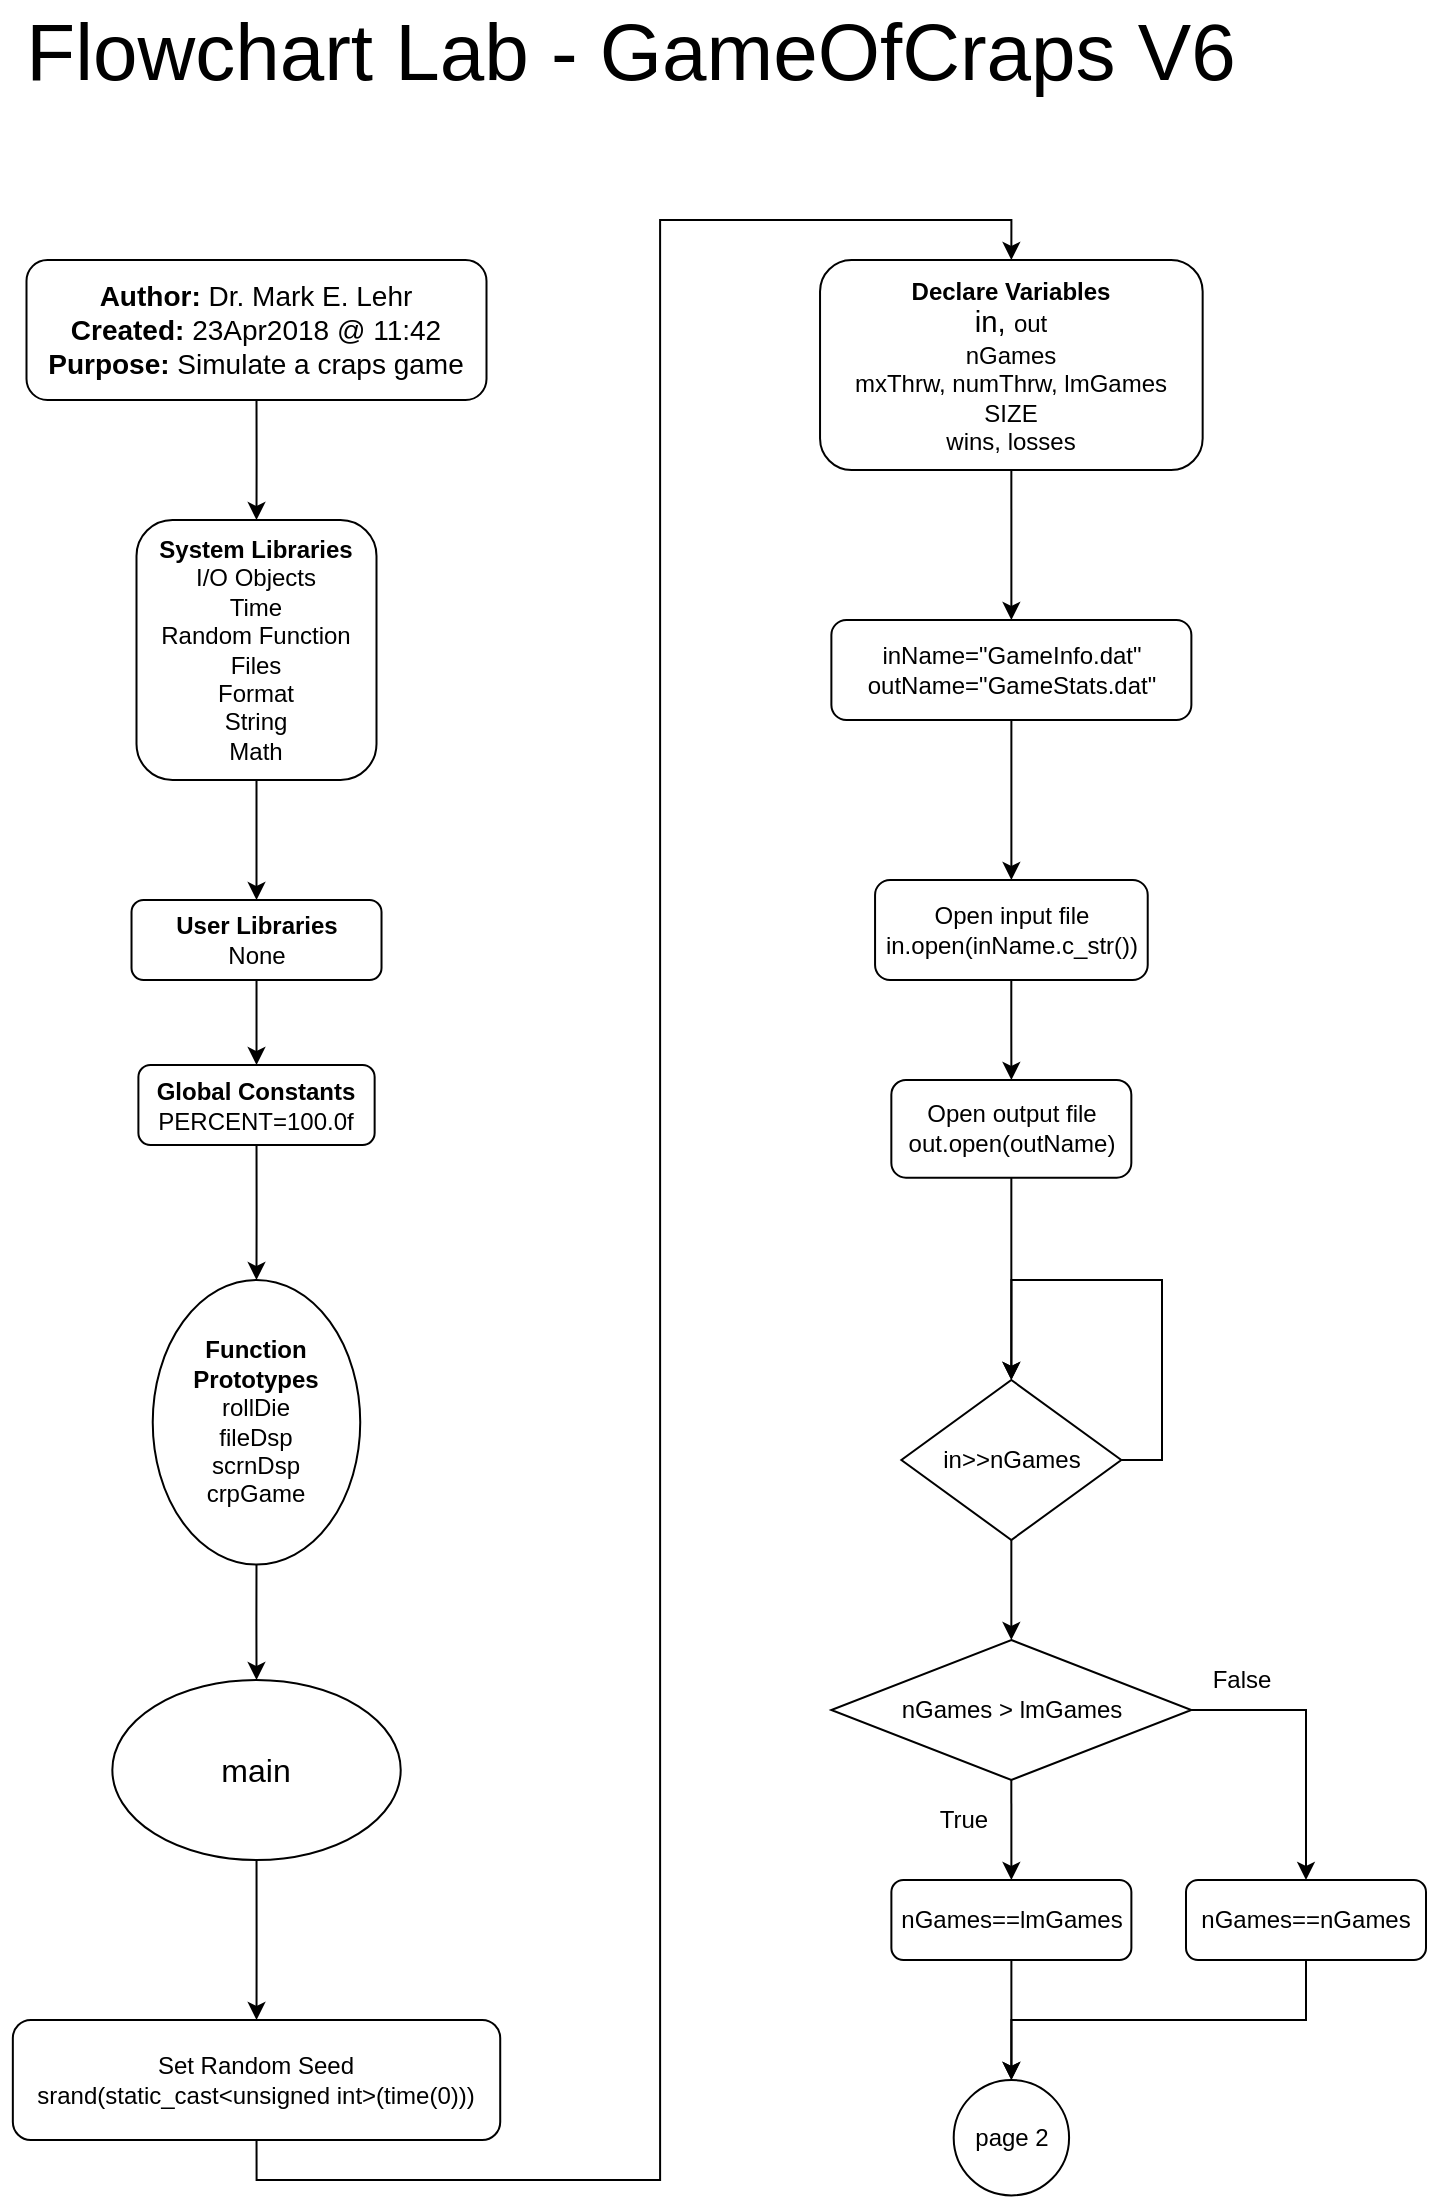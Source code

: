 <mxfile version="13.7.5" type="device" pages="6"><diagram id="C5RBs43oDa-KdzZeNtuy" name="Page-1"><mxGraphModel dx="1662" dy="794" grid="1" gridSize="10" guides="1" tooltips="1" connect="1" arrows="1" fold="1" page="1" pageScale="1" pageWidth="827" pageHeight="1169" math="0" shadow="0"><root><mxCell id="WIyWlLk6GJQsqaUBKTNV-0"/><mxCell id="WIyWlLk6GJQsqaUBKTNV-1" parent="WIyWlLk6GJQsqaUBKTNV-0"/><mxCell id="sX2kpWvsG-kRH1RkdwHX-3" style="edgeStyle=orthogonalEdgeStyle;rounded=0;orthogonalLoop=1;jettySize=auto;html=1;exitX=0.5;exitY=1;exitDx=0;exitDy=0;entryX=0.5;entryY=0;entryDx=0;entryDy=0;" parent="WIyWlLk6GJQsqaUBKTNV-1" source="WIyWlLk6GJQsqaUBKTNV-3" target="fl2uNnLdVQwuCylc_Xcv-1" edge="1"><mxGeometry relative="1" as="geometry"/></mxCell><mxCell id="WIyWlLk6GJQsqaUBKTNV-3" value="&lt;font style=&quot;font-size: 14px&quot;&gt;&lt;b&gt;Author:&lt;/b&gt;&amp;nbsp;Dr. Mark E. Lehr&lt;br&gt;&lt;b&gt;Created:&lt;/b&gt;&amp;nbsp;23Apr2018 @ 11:42&lt;br&gt;&lt;b&gt;Purpose:&lt;/b&gt;&amp;nbsp;Simulate a craps game&lt;/font&gt;" style="rounded=1;whiteSpace=wrap;html=1;fontSize=12;glass=0;strokeWidth=1;shadow=0;" parent="WIyWlLk6GJQsqaUBKTNV-1" vertex="1"><mxGeometry x="111.25" y="150" width="230" height="70" as="geometry"/></mxCell><mxCell id="fl2uNnLdVQwuCylc_Xcv-1" value="&lt;b&gt;System Libraries&lt;/b&gt;&lt;br&gt;I/O Objects&lt;br&gt;Time&lt;br&gt;Random Function&lt;br&gt;Files&lt;br&gt;Format&lt;br&gt;String&lt;br&gt;Math" style="rounded=1;whiteSpace=wrap;html=1;" parent="WIyWlLk6GJQsqaUBKTNV-1" vertex="1"><mxGeometry x="166.25" y="280" width="120" height="130" as="geometry"/></mxCell><mxCell id="sX2kpWvsG-kRH1RkdwHX-1" style="edgeStyle=orthogonalEdgeStyle;rounded=0;orthogonalLoop=1;jettySize=auto;html=1;exitX=0.5;exitY=1;exitDx=0;exitDy=0;entryX=0.5;entryY=0;entryDx=0;entryDy=0;" parent="WIyWlLk6GJQsqaUBKTNV-1" source="fl2uNnLdVQwuCylc_Xcv-4" target="fl2uNnLdVQwuCylc_Xcv-9" edge="1"><mxGeometry relative="1" as="geometry"/></mxCell><mxCell id="fl2uNnLdVQwuCylc_Xcv-4" value="&lt;b&gt;User Libraries&lt;/b&gt;&lt;br&gt;None" style="rounded=1;whiteSpace=wrap;html=1;" parent="WIyWlLk6GJQsqaUBKTNV-1" vertex="1"><mxGeometry x="163.76" y="470" width="125" height="40" as="geometry"/></mxCell><mxCell id="fl2uNnLdVQwuCylc_Xcv-5" value="" style="endArrow=classic;html=1;exitX=0.5;exitY=1;exitDx=0;exitDy=0;entryX=0.5;entryY=0;entryDx=0;entryDy=0;" parent="WIyWlLk6GJQsqaUBKTNV-1" source="fl2uNnLdVQwuCylc_Xcv-1" target="fl2uNnLdVQwuCylc_Xcv-4" edge="1"><mxGeometry width="50" height="50" relative="1" as="geometry"><mxPoint x="420" y="270" as="sourcePoint"/><mxPoint x="470" y="220" as="targetPoint"/></mxGeometry></mxCell><mxCell id="nwiLGtjtWO9-0NMHEv2N-1" style="edgeStyle=orthogonalEdgeStyle;rounded=0;orthogonalLoop=1;jettySize=auto;html=1;exitX=0.5;exitY=1;exitDx=0;exitDy=0;entryX=0.5;entryY=0;entryDx=0;entryDy=0;" parent="WIyWlLk6GJQsqaUBKTNV-1" source="fl2uNnLdVQwuCylc_Xcv-9" target="nwiLGtjtWO9-0NMHEv2N-0" edge="1"><mxGeometry relative="1" as="geometry"/></mxCell><mxCell id="fl2uNnLdVQwuCylc_Xcv-9" value="&lt;b&gt;Global Constants&lt;/b&gt;&lt;br&gt;PERCENT=100.0f" style="rounded=1;whiteSpace=wrap;html=1;" parent="WIyWlLk6GJQsqaUBKTNV-1" vertex="1"><mxGeometry x="167.2" y="552.5" width="118.12" height="40" as="geometry"/></mxCell><mxCell id="q1TRGFjSFlDyymtf-KPU-1" style="edgeStyle=orthogonalEdgeStyle;rounded=0;orthogonalLoop=1;jettySize=auto;html=1;exitX=0.5;exitY=1;exitDx=0;exitDy=0;entryX=0.5;entryY=0;entryDx=0;entryDy=0;" parent="WIyWlLk6GJQsqaUBKTNV-1" source="3tuzyJhfbLVu2jQUOBFk-0" target="NhMC6Gp8N6C7X6t-9v-M-0" edge="1"><mxGeometry relative="1" as="geometry"/></mxCell><mxCell id="3tuzyJhfbLVu2jQUOBFk-0" value="&lt;font style=&quot;font-size: 16px&quot;&gt;main&lt;/font&gt;" style="ellipse;whiteSpace=wrap;html=1;" parent="WIyWlLk6GJQsqaUBKTNV-1" vertex="1"><mxGeometry x="154.17" y="860" width="144.19" height="90" as="geometry"/></mxCell><mxCell id="15t7c3MVV0jKBXjSXsIz-0" style="edgeStyle=orthogonalEdgeStyle;rounded=0;orthogonalLoop=1;jettySize=auto;html=1;exitX=0.5;exitY=1;exitDx=0;exitDy=0;entryX=0.5;entryY=0;entryDx=0;entryDy=0;" parent="WIyWlLk6GJQsqaUBKTNV-1" source="3tuzyJhfbLVu2jQUOBFk-2" target="3tuzyJhfbLVu2jQUOBFk-9" edge="1"><mxGeometry relative="1" as="geometry"/></mxCell><mxCell id="3tuzyJhfbLVu2jQUOBFk-2" value="&lt;b&gt;Declare Variables&lt;/b&gt;&lt;br&gt;&lt;font face=&quot;calibri, sans-serif&quot;&gt;&lt;span style=&quot;font-size: 14.667px&quot;&gt;in,&amp;nbsp;&lt;/span&gt;&lt;/font&gt;out&lt;br&gt;nGames&lt;br&gt;mxThrw, numThrw, lmGames&lt;br&gt;SIZE&lt;br&gt;wins, losses" style="rounded=1;whiteSpace=wrap;html=1;" parent="WIyWlLk6GJQsqaUBKTNV-1" vertex="1"><mxGeometry x="508.02" y="150" width="191.31" height="105" as="geometry"/></mxCell><mxCell id="QQRxUhQAJEr3M2uMD-44-2" style="edgeStyle=orthogonalEdgeStyle;rounded=0;orthogonalLoop=1;jettySize=auto;html=1;exitX=0.5;exitY=1;exitDx=0;exitDy=0;entryX=0.5;entryY=0;entryDx=0;entryDy=0;" parent="WIyWlLk6GJQsqaUBKTNV-1" source="3tuzyJhfbLVu2jQUOBFk-9" target="QQRxUhQAJEr3M2uMD-44-1" edge="1"><mxGeometry relative="1" as="geometry"/></mxCell><mxCell id="3tuzyJhfbLVu2jQUOBFk-9" value="inName=&quot;GameInfo.dat&quot;&lt;br&gt;outName=&quot;GameStats.dat&quot;" style="rounded=1;whiteSpace=wrap;html=1;" parent="WIyWlLk6GJQsqaUBKTNV-1" vertex="1"><mxGeometry x="513.69" y="330" width="180" height="50" as="geometry"/></mxCell><mxCell id="3tuzyJhfbLVu2jQUOBFk-11" value="page 2" style="ellipse;whiteSpace=wrap;html=1;aspect=fixed;" parent="WIyWlLk6GJQsqaUBKTNV-1" vertex="1"><mxGeometry x="574.85" y="1060" width="57.69" height="57.69" as="geometry"/></mxCell><mxCell id="zIoqF76Ppy6WcJSMhbmA-11" value="&lt;font style=&quot;font-size: 40px&quot;&gt;Flowchart Lab - GameOfCraps V6&lt;/font&gt;" style="text;html=1;strokeColor=none;fillColor=none;align=center;verticalAlign=middle;whiteSpace=wrap;rounded=0;fontSize=21;" parent="WIyWlLk6GJQsqaUBKTNV-1" vertex="1"><mxGeometry x="98" y="20" width="631" height="50" as="geometry"/></mxCell><mxCell id="NhMC6Gp8N6C7X6t-9v-M-2" style="edgeStyle=orthogonalEdgeStyle;rounded=0;orthogonalLoop=1;jettySize=auto;html=1;exitX=0.5;exitY=1;exitDx=0;exitDy=0;entryX=0.5;entryY=0;entryDx=0;entryDy=0;fontSize=12;" parent="WIyWlLk6GJQsqaUBKTNV-1" source="NhMC6Gp8N6C7X6t-9v-M-0" target="3tuzyJhfbLVu2jQUOBFk-2" edge="1"><mxGeometry relative="1" as="geometry"/></mxCell><mxCell id="NhMC6Gp8N6C7X6t-9v-M-0" value="Set Random Seed&lt;br&gt;srand(static_cast&amp;lt;unsigned int&amp;gt;(time(0)))" style="rounded=1;whiteSpace=wrap;html=1;fontSize=12;" parent="WIyWlLk6GJQsqaUBKTNV-1" vertex="1"><mxGeometry x="104.42" y="1030" width="243.69" height="60" as="geometry"/></mxCell><mxCell id="0SYC_TA1vCCHC7HKTHPd-0" style="edgeStyle=orthogonalEdgeStyle;rounded=0;orthogonalLoop=1;jettySize=auto;html=1;exitX=0.5;exitY=1;exitDx=0;exitDy=0;entryX=0.5;entryY=0;entryDx=0;entryDy=0;" parent="WIyWlLk6GJQsqaUBKTNV-1" source="nwiLGtjtWO9-0NMHEv2N-0" target="3tuzyJhfbLVu2jQUOBFk-0" edge="1"><mxGeometry relative="1" as="geometry"/></mxCell><mxCell id="nwiLGtjtWO9-0NMHEv2N-0" value="&lt;b&gt;Function Prototypes&lt;br&gt;&lt;/b&gt;&lt;div&gt;rollDie&lt;/div&gt;&lt;div&gt;fileDsp&lt;/div&gt;&lt;div&gt;scrnDsp&lt;/div&gt;&lt;div&gt;crpGame&lt;/div&gt;" style="ellipse;whiteSpace=wrap;html=1;" parent="WIyWlLk6GJQsqaUBKTNV-1" vertex="1"><mxGeometry x="174.37" y="660" width="103.75" height="142.31" as="geometry"/></mxCell><mxCell id="QQRxUhQAJEr3M2uMD-44-5" value="" style="edgeStyle=orthogonalEdgeStyle;rounded=0;orthogonalLoop=1;jettySize=auto;html=1;" parent="WIyWlLk6GJQsqaUBKTNV-1" source="QQRxUhQAJEr3M2uMD-44-0" target="QQRxUhQAJEr3M2uMD-44-4" edge="1"><mxGeometry relative="1" as="geometry"/></mxCell><mxCell id="QQRxUhQAJEr3M2uMD-44-0" value="Open output file&lt;br&gt;out.open(outName)" style="rounded=1;whiteSpace=wrap;html=1;" parent="WIyWlLk6GJQsqaUBKTNV-1" vertex="1"><mxGeometry x="543.67" y="560" width="120" height="48.85" as="geometry"/></mxCell><mxCell id="QQRxUhQAJEr3M2uMD-44-3" value="" style="edgeStyle=orthogonalEdgeStyle;rounded=0;orthogonalLoop=1;jettySize=auto;html=1;" parent="WIyWlLk6GJQsqaUBKTNV-1" source="QQRxUhQAJEr3M2uMD-44-1" target="QQRxUhQAJEr3M2uMD-44-0" edge="1"><mxGeometry relative="1" as="geometry"/></mxCell><mxCell id="QQRxUhQAJEr3M2uMD-44-1" value="Open input file&lt;br&gt;in.open(inName.c_str())" style="rounded=1;whiteSpace=wrap;html=1;" parent="WIyWlLk6GJQsqaUBKTNV-1" vertex="1"><mxGeometry x="535.53" y="460" width="136.33" height="50" as="geometry"/></mxCell><mxCell id="QQRxUhQAJEr3M2uMD-44-7" style="edgeStyle=orthogonalEdgeStyle;rounded=0;orthogonalLoop=1;jettySize=auto;html=1;exitX=1;exitY=0.5;exitDx=0;exitDy=0;entryX=0.5;entryY=0;entryDx=0;entryDy=0;" parent="WIyWlLk6GJQsqaUBKTNV-1" source="QQRxUhQAJEr3M2uMD-44-4" target="QQRxUhQAJEr3M2uMD-44-4" edge="1"><mxGeometry relative="1" as="geometry"><mxPoint x="610" y="830" as="targetPoint"/><Array as="points"><mxPoint x="679" y="750"/><mxPoint x="679" y="660"/><mxPoint x="604" y="660"/></Array></mxGeometry></mxCell><mxCell id="q1TRGFjSFlDyymtf-KPU-3" style="edgeStyle=orthogonalEdgeStyle;rounded=0;orthogonalLoop=1;jettySize=auto;html=1;exitX=0.5;exitY=1;exitDx=0;exitDy=0;entryX=0.5;entryY=0;entryDx=0;entryDy=0;" parent="WIyWlLk6GJQsqaUBKTNV-1" source="QQRxUhQAJEr3M2uMD-44-4" target="q1TRGFjSFlDyymtf-KPU-2" edge="1"><mxGeometry relative="1" as="geometry"/></mxCell><mxCell id="QQRxUhQAJEr3M2uMD-44-4" value="in&amp;gt;&amp;gt;nGames" style="rhombus;whiteSpace=wrap;html=1;" parent="WIyWlLk6GJQsqaUBKTNV-1" vertex="1"><mxGeometry x="548.69" y="710" width="109.96" height="80" as="geometry"/></mxCell><mxCell id="q1TRGFjSFlDyymtf-KPU-7" style="edgeStyle=orthogonalEdgeStyle;rounded=0;orthogonalLoop=1;jettySize=auto;html=1;exitX=0.5;exitY=1;exitDx=0;exitDy=0;entryX=0.5;entryY=0;entryDx=0;entryDy=0;" parent="WIyWlLk6GJQsqaUBKTNV-1" source="q1TRGFjSFlDyymtf-KPU-2" target="q1TRGFjSFlDyymtf-KPU-5" edge="1"><mxGeometry relative="1" as="geometry"/></mxCell><mxCell id="q1TRGFjSFlDyymtf-KPU-9" style="edgeStyle=orthogonalEdgeStyle;rounded=0;orthogonalLoop=1;jettySize=auto;html=1;exitX=1;exitY=0.5;exitDx=0;exitDy=0;entryX=0.5;entryY=0;entryDx=0;entryDy=0;" parent="WIyWlLk6GJQsqaUBKTNV-1" source="q1TRGFjSFlDyymtf-KPU-2" target="q1TRGFjSFlDyymtf-KPU-6" edge="1"><mxGeometry relative="1" as="geometry"/></mxCell><mxCell id="q1TRGFjSFlDyymtf-KPU-2" value="nGames &amp;gt; lmGames" style="rhombus;whiteSpace=wrap;html=1;" parent="WIyWlLk6GJQsqaUBKTNV-1" vertex="1"><mxGeometry x="513.67" y="840" width="180" height="70" as="geometry"/></mxCell><mxCell id="q1TRGFjSFlDyymtf-KPU-8" style="edgeStyle=orthogonalEdgeStyle;rounded=0;orthogonalLoop=1;jettySize=auto;html=1;exitX=0.5;exitY=1;exitDx=0;exitDy=0;entryX=0.5;entryY=0;entryDx=0;entryDy=0;" parent="WIyWlLk6GJQsqaUBKTNV-1" source="q1TRGFjSFlDyymtf-KPU-5" target="3tuzyJhfbLVu2jQUOBFk-11" edge="1"><mxGeometry relative="1" as="geometry"/></mxCell><mxCell id="q1TRGFjSFlDyymtf-KPU-5" value="nGames==lmGames" style="rounded=1;whiteSpace=wrap;html=1;" parent="WIyWlLk6GJQsqaUBKTNV-1" vertex="1"><mxGeometry x="543.69" y="960" width="120" height="40" as="geometry"/></mxCell><mxCell id="q1TRGFjSFlDyymtf-KPU-10" style="edgeStyle=orthogonalEdgeStyle;rounded=0;orthogonalLoop=1;jettySize=auto;html=1;exitX=0.5;exitY=1;exitDx=0;exitDy=0;entryX=0.5;entryY=0;entryDx=0;entryDy=0;" parent="WIyWlLk6GJQsqaUBKTNV-1" source="q1TRGFjSFlDyymtf-KPU-6" target="3tuzyJhfbLVu2jQUOBFk-11" edge="1"><mxGeometry relative="1" as="geometry"/></mxCell><mxCell id="q1TRGFjSFlDyymtf-KPU-6" value="nGames==nGames" style="rounded=1;whiteSpace=wrap;html=1;" parent="WIyWlLk6GJQsqaUBKTNV-1" vertex="1"><mxGeometry x="691.0" y="960" width="120" height="40" as="geometry"/></mxCell><mxCell id="q1TRGFjSFlDyymtf-KPU-11" value="True" style="text;html=1;strokeColor=none;fillColor=none;align=center;verticalAlign=middle;whiteSpace=wrap;rounded=0;" parent="WIyWlLk6GJQsqaUBKTNV-1" vertex="1"><mxGeometry x="560" y="920" width="40" height="20" as="geometry"/></mxCell><mxCell id="q1TRGFjSFlDyymtf-KPU-12" value="False" style="text;html=1;strokeColor=none;fillColor=none;align=center;verticalAlign=middle;whiteSpace=wrap;rounded=0;" parent="WIyWlLk6GJQsqaUBKTNV-1" vertex="1"><mxGeometry x="699.33" y="850" width="40" height="20" as="geometry"/></mxCell></root></mxGraphModel></diagram><diagram name="Page-2" id="QEUk6dJRtBtDll_Wew2Z"><mxGraphModel dx="1662" dy="828" grid="1" gridSize="10" guides="1" tooltips="1" connect="1" arrows="1" fold="1" page="1" pageScale="1" pageWidth="850" pageHeight="1100" math="0" shadow="0"><root><mxCell id="VhyycIOoS63vaWizMwbx-0"/><mxCell id="VhyycIOoS63vaWizMwbx-1" parent="VhyycIOoS63vaWizMwbx-0"/><mxCell id="Lj1cYfvN0I3LGBz9iBA7-1" value="" style="edgeStyle=orthogonalEdgeStyle;rounded=0;orthogonalLoop=1;jettySize=auto;html=1;" parent="VhyycIOoS63vaWizMwbx-1" source="VhyycIOoS63vaWizMwbx-3" target="Lj1cYfvN0I3LGBz9iBA7-0" edge="1"><mxGeometry relative="1" as="geometry"/></mxCell><mxCell id="VhyycIOoS63vaWizMwbx-3" value="page 1" style="ellipse;whiteSpace=wrap;html=1;aspect=fixed;" parent="VhyycIOoS63vaWizMwbx-1" vertex="1"><mxGeometry x="206.15" y="150" width="57.69" height="57.69" as="geometry"/></mxCell><mxCell id="VhyycIOoS63vaWizMwbx-4" value="&lt;font style=&quot;font-size: 35px&quot;&gt;Play the Game and Output Statistics&lt;/font&gt;" style="text;html=1;strokeColor=none;fillColor=none;align=center;verticalAlign=middle;whiteSpace=wrap;rounded=0;fontSize=21;" parent="VhyycIOoS63vaWizMwbx-1" vertex="1"><mxGeometry x="87" y="30" width="677" height="50" as="geometry"/></mxCell><mxCell id="wN_yPMsjxJqYdm2RnO26-0" style="edgeStyle=orthogonalEdgeStyle;rounded=0;orthogonalLoop=1;jettySize=auto;html=1;exitX=0.5;exitY=1;exitDx=0;exitDy=0;entryX=0.5;entryY=0;entryDx=0;entryDy=0;" parent="VhyycIOoS63vaWizMwbx-1" source="Lj1cYfvN0I3LGBz9iBA7-0" target="Lj1cYfvN0I3LGBz9iBA7-2" edge="1"><mxGeometry relative="1" as="geometry"/></mxCell><mxCell id="Lj1cYfvN0I3LGBz9iBA7-0" value="beg=time(0)" style="rounded=1;whiteSpace=wrap;html=1;" parent="VhyycIOoS63vaWizMwbx-1" vertex="1"><mxGeometry x="190.0" y="280" width="90" height="40" as="geometry"/></mxCell><mxCell id="wN_yPMsjxJqYdm2RnO26-2" value="" style="edgeStyle=orthogonalEdgeStyle;rounded=0;orthogonalLoop=1;jettySize=auto;html=1;" parent="VhyycIOoS63vaWizMwbx-1" source="Lj1cYfvN0I3LGBz9iBA7-2" target="wN_yPMsjxJqYdm2RnO26-1" edge="1"><mxGeometry relative="1" as="geometry"/></mxCell><mxCell id="Lj1cYfvN0I3LGBz9iBA7-2" value="&lt;b&gt;crpGame&lt;/b&gt;&lt;br&gt;(wins,losses,SIZE,&lt;br&gt;nGames,numThrw,&lt;br&gt;mxThrw)" style="shape=process;whiteSpace=wrap;html=1;backgroundOutline=1;" parent="VhyycIOoS63vaWizMwbx-1" vertex="1"><mxGeometry x="160.0" y="380" width="150" height="70" as="geometry"/></mxCell><mxCell id="Itci_RWsxAdrMbLD9_Be-0" style="edgeStyle=orthogonalEdgeStyle;rounded=0;orthogonalLoop=1;jettySize=auto;html=1;exitX=0.5;exitY=1;exitDx=0;exitDy=0;entryX=0.5;entryY=0;entryDx=0;entryDy=0;" parent="VhyycIOoS63vaWizMwbx-1" source="wN_yPMsjxJqYdm2RnO26-1" target="wN_yPMsjxJqYdm2RnO26-4" edge="1"><mxGeometry relative="1" as="geometry"/></mxCell><mxCell id="wN_yPMsjxJqYdm2RnO26-1" value="end=time(0)" style="rounded=1;whiteSpace=wrap;html=1;" parent="VhyycIOoS63vaWizMwbx-1" vertex="1"><mxGeometry x="190.0" y="510" width="90" height="40" as="geometry"/></mxCell><mxCell id="Itci_RWsxAdrMbLD9_Be-3" value="" style="edgeStyle=orthogonalEdgeStyle;rounded=0;orthogonalLoop=1;jettySize=auto;html=1;" parent="VhyycIOoS63vaWizMwbx-1" source="wN_yPMsjxJqYdm2RnO26-4" target="Itci_RWsxAdrMbLD9_Be-2" edge="1"><mxGeometry relative="1" as="geometry"/></mxCell><mxCell id="wN_yPMsjxJqYdm2RnO26-4" value="Total time to play&lt;br&gt;in seconds =&lt;br&gt;end-beg" style="shape=parallelogram;perimeter=parallelogramPerimeter;whiteSpace=wrap;html=1;fixedSize=1;" parent="VhyycIOoS63vaWizMwbx-1" vertex="1"><mxGeometry x="475" y="190" width="140" height="50" as="geometry"/></mxCell><mxCell id="Itci_RWsxAdrMbLD9_Be-8" value="" style="edgeStyle=orthogonalEdgeStyle;rounded=0;orthogonalLoop=1;jettySize=auto;html=1;" parent="VhyycIOoS63vaWizMwbx-1" source="Itci_RWsxAdrMbLD9_Be-1" target="Itci_RWsxAdrMbLD9_Be-7" edge="1"><mxGeometry relative="1" as="geometry"/></mxCell><mxCell id="Itci_RWsxAdrMbLD9_Be-1" value="&lt;b&gt;fileDsp&lt;/b&gt;&lt;br&gt;(out,wins,losses,SIZE,&lt;br&gt;nGames,numThrw,&lt;br&gt;mxThrw)" style="shape=process;whiteSpace=wrap;html=1;backgroundOutline=1;" parent="VhyycIOoS63vaWizMwbx-1" vertex="1"><mxGeometry x="465" y="530" width="160" height="70" as="geometry"/></mxCell><mxCell id="Itci_RWsxAdrMbLD9_Be-5" value="" style="edgeStyle=orthogonalEdgeStyle;rounded=0;orthogonalLoop=1;jettySize=auto;html=1;" parent="VhyycIOoS63vaWizMwbx-1" source="Itci_RWsxAdrMbLD9_Be-2" target="Itci_RWsxAdrMbLD9_Be-4" edge="1"><mxGeometry relative="1" as="geometry"/></mxCell><mxCell id="Itci_RWsxAdrMbLD9_Be-2" value="&lt;b&gt;scrnDsp&lt;/b&gt;&lt;br&gt;(wins,losses,SIZE,&lt;br&gt;nGames,numThrw,&lt;br&gt;mxThrw)" style="shape=process;whiteSpace=wrap;html=1;backgroundOutline=1;" parent="VhyycIOoS63vaWizMwbx-1" vertex="1"><mxGeometry x="470" y="300" width="150" height="70" as="geometry"/></mxCell><mxCell id="t9E7Njb_DBEXeF-gVfQX-2" value="" style="edgeStyle=orthogonalEdgeStyle;rounded=0;orthogonalLoop=1;jettySize=auto;html=1;" parent="VhyycIOoS63vaWizMwbx-1" source="Itci_RWsxAdrMbLD9_Be-4" target="Itci_RWsxAdrMbLD9_Be-1" edge="1"><mxGeometry relative="1" as="geometry"/></mxCell><mxCell id="Itci_RWsxAdrMbLD9_Be-4" value="Total time to play&lt;br&gt;in seconds =&lt;br&gt;end-beg" style="shape=parallelogram;perimeter=parallelogramPerimeter;whiteSpace=wrap;html=1;fixedSize=1;" parent="VhyycIOoS63vaWizMwbx-1" vertex="1"><mxGeometry x="475" y="420" width="140" height="50" as="geometry"/></mxCell><mxCell id="Z9tUHi-9f_gCXbx5kIv1-0" value="" style="edgeStyle=orthogonalEdgeStyle;rounded=0;orthogonalLoop=1;jettySize=auto;html=1;" parent="VhyycIOoS63vaWizMwbx-1" source="Itci_RWsxAdrMbLD9_Be-7" target="Itci_RWsxAdrMbLD9_Be-9" edge="1"><mxGeometry relative="1" as="geometry"/></mxCell><mxCell id="Itci_RWsxAdrMbLD9_Be-7" value="in.close()&lt;br&gt;out.close()" style="rounded=1;whiteSpace=wrap;html=1;" parent="VhyycIOoS63vaWizMwbx-1" vertex="1"><mxGeometry x="502.5" y="660" width="85" height="40" as="geometry"/></mxCell><mxCell id="Itci_RWsxAdrMbLD9_Be-9" value="return 0&lt;br&gt;Exit from main" style="ellipse;whiteSpace=wrap;html=1;" parent="VhyycIOoS63vaWizMwbx-1" vertex="1"><mxGeometry x="485" y="750" width="120" height="80" as="geometry"/></mxCell></root></mxGraphModel></diagram><diagram id="TekD_xvnG1amY37BqKv-" name="crpGame"><mxGraphModel dx="1662" dy="828" grid="1" gridSize="10" guides="1" tooltips="1" connect="1" arrows="1" fold="1" page="1" pageScale="1" pageWidth="850" pageHeight="1100" math="0" shadow="0"><root><mxCell id="K4gopeGVa6z1VDczb3UV-0"/><mxCell id="K4gopeGVa6z1VDczb3UV-1" parent="K4gopeGVa6z1VDczb3UV-0"/><mxCell id="UYb1pTwyouv5Y_tNT08E-0" value="&lt;font style=&quot;font-size: 35px&quot;&gt;crpGame&lt;/font&gt;" style="text;html=1;strokeColor=none;fillColor=none;align=center;verticalAlign=middle;whiteSpace=wrap;rounded=0;fontSize=21;" parent="K4gopeGVa6z1VDczb3UV-1" vertex="1"><mxGeometry x="185" y="50" width="480" height="50" as="geometry"/></mxCell><mxCell id="7Svkdz_UbWZ8ZzmAmkEh-6" value="" style="edgeStyle=orthogonalEdgeStyle;rounded=0;orthogonalLoop=1;jettySize=auto;html=1;" parent="K4gopeGVa6z1VDczb3UV-1" source="Cbp5MmWAgH5n226uWKS5-0" target="7Svkdz_UbWZ8ZzmAmkEh-0" edge="1"><mxGeometry relative="1" as="geometry"/></mxCell><mxCell id="Cbp5MmWAgH5n226uWKS5-0" value="enter from Main&lt;br&gt;crpGame" style="ellipse;whiteSpace=wrap;html=1;" parent="K4gopeGVa6z1VDczb3UV-1" vertex="1"><mxGeometry x="35" y="130" width="114" height="59" as="geometry"/></mxCell><mxCell id="ifZ4gxC6kbcNidPJ85Sf-1" value="return to main" style="ellipse;whiteSpace=wrap;html=1;" parent="K4gopeGVa6z1VDczb3UV-1" vertex="1"><mxGeometry x="625" y="129.5" width="116.29" height="60" as="geometry"/></mxCell><mxCell id="7Svkdz_UbWZ8ZzmAmkEh-3" value="" style="edgeStyle=orthogonalEdgeStyle;rounded=0;orthogonalLoop=1;jettySize=auto;html=1;" parent="K4gopeGVa6z1VDczb3UV-1" source="7Svkdz_UbWZ8ZzmAmkEh-0" target="7Svkdz_UbWZ8ZzmAmkEh-2" edge="1"><mxGeometry relative="1" as="geometry"/></mxCell><mxCell id="7Svkdz_UbWZ8ZzmAmkEh-0" value="game = 1" style="rounded=1;whiteSpace=wrap;html=1;" parent="K4gopeGVa6z1VDczb3UV-1" vertex="1"><mxGeometry x="215" y="144.5" width="80" height="30" as="geometry"/></mxCell><mxCell id="7Svkdz_UbWZ8ZzmAmkEh-8" value="" style="edgeStyle=orthogonalEdgeStyle;rounded=0;orthogonalLoop=1;jettySize=auto;html=1;" parent="K4gopeGVa6z1VDczb3UV-1" source="7Svkdz_UbWZ8ZzmAmkEh-2" target="ifZ4gxC6kbcNidPJ85Sf-1" edge="1"><mxGeometry relative="1" as="geometry"/></mxCell><mxCell id="7Svkdz_UbWZ8ZzmAmkEh-11" value="" style="edgeStyle=orthogonalEdgeStyle;rounded=0;orthogonalLoop=1;jettySize=auto;html=1;" parent="K4gopeGVa6z1VDczb3UV-1" source="7Svkdz_UbWZ8ZzmAmkEh-2" target="7Svkdz_UbWZ8ZzmAmkEh-10" edge="1"><mxGeometry relative="1" as="geometry"/></mxCell><mxCell id="7Svkdz_UbWZ8ZzmAmkEh-2" value="game&amp;lt;=nGames" style="rhombus;whiteSpace=wrap;html=1;" parent="K4gopeGVa6z1VDczb3UV-1" vertex="1"><mxGeometry x="400" y="124.5" width="129" height="70" as="geometry"/></mxCell><mxCell id="7Svkdz_UbWZ8ZzmAmkEh-7" style="edgeStyle=orthogonalEdgeStyle;rounded=0;orthogonalLoop=1;jettySize=auto;html=1;exitX=0.5;exitY=0;exitDx=0;exitDy=0;entryX=0;entryY=0.5;entryDx=0;entryDy=0;" parent="K4gopeGVa6z1VDczb3UV-1" source="7Svkdz_UbWZ8ZzmAmkEh-4" target="7Svkdz_UbWZ8ZzmAmkEh-2" edge="1"><mxGeometry relative="1" as="geometry"/></mxCell><mxCell id="7Svkdz_UbWZ8ZzmAmkEh-4" value="game++" style="rounded=1;whiteSpace=wrap;html=1;" parent="K4gopeGVa6z1VDczb3UV-1" vertex="1"><mxGeometry x="315" y="275" width="60" height="30" as="geometry"/></mxCell><mxCell id="7Svkdz_UbWZ8ZzmAmkEh-9" value="False" style="text;html=1;strokeColor=none;fillColor=none;align=center;verticalAlign=middle;whiteSpace=wrap;rounded=0;" parent="K4gopeGVa6z1VDczb3UV-1" vertex="1"><mxGeometry x="555" y="140" width="40" height="20" as="geometry"/></mxCell><mxCell id="7Svkdz_UbWZ8ZzmAmkEh-15" value="" style="edgeStyle=orthogonalEdgeStyle;rounded=0;orthogonalLoop=1;jettySize=auto;html=1;" parent="K4gopeGVa6z1VDczb3UV-1" source="7Svkdz_UbWZ8ZzmAmkEh-10" target="7Svkdz_UbWZ8ZzmAmkEh-14" edge="1"><mxGeometry relative="1" as="geometry"/></mxCell><mxCell id="7Svkdz_UbWZ8ZzmAmkEh-10" value="gmThrw =1" style="rounded=1;whiteSpace=wrap;html=1;" parent="K4gopeGVa6z1VDczb3UV-1" vertex="1"><mxGeometry x="424.5" y="275" width="80" height="30" as="geometry"/></mxCell><mxCell id="7Svkdz_UbWZ8ZzmAmkEh-12" value="True" style="text;html=1;strokeColor=none;fillColor=none;align=center;verticalAlign=middle;whiteSpace=wrap;rounded=0;" parent="K4gopeGVa6z1VDczb3UV-1" vertex="1"><mxGeometry x="464.5" y="200" width="40" height="20" as="geometry"/></mxCell><mxCell id="7Svkdz_UbWZ8ZzmAmkEh-17" value="" style="edgeStyle=orthogonalEdgeStyle;rounded=0;orthogonalLoop=1;jettySize=auto;html=1;" parent="K4gopeGVa6z1VDczb3UV-1" source="7Svkdz_UbWZ8ZzmAmkEh-14" target="7Svkdz_UbWZ8ZzmAmkEh-16" edge="1"><mxGeometry relative="1" as="geometry"/></mxCell><mxCell id="7Svkdz_UbWZ8ZzmAmkEh-14" value="sum1=rollDie(6)" style="shape=process;whiteSpace=wrap;html=1;backgroundOutline=1;" parent="K4gopeGVa6z1VDczb3UV-1" vertex="1"><mxGeometry x="555" y="270" width="120" height="40" as="geometry"/></mxCell><mxCell id="7Svkdz_UbWZ8ZzmAmkEh-21" value="" style="edgeStyle=orthogonalEdgeStyle;rounded=0;orthogonalLoop=1;jettySize=auto;html=1;" parent="K4gopeGVa6z1VDczb3UV-1" source="7Svkdz_UbWZ8ZzmAmkEh-16" target="7Svkdz_UbWZ8ZzmAmkEh-18" edge="1"><mxGeometry relative="1" as="geometry"/></mxCell><mxCell id="-MI9cZ3Pk8u83XQ76h2T-10" style="edgeStyle=orthogonalEdgeStyle;rounded=0;orthogonalLoop=1;jettySize=auto;html=1;entryX=0;entryY=0.5;entryDx=0;entryDy=0;" parent="K4gopeGVa6z1VDczb3UV-1" source="7Svkdz_UbWZ8ZzmAmkEh-16" target="7Svkdz_UbWZ8ZzmAmkEh-22" edge="1"><mxGeometry relative="1" as="geometry"/></mxCell><mxCell id="7Svkdz_UbWZ8ZzmAmkEh-16" value="sum==7" style="rhombus;whiteSpace=wrap;html=1;" parent="K4gopeGVa6z1VDczb3UV-1" vertex="1"><mxGeometry x="575" y="370" width="80" height="60" as="geometry"/></mxCell><mxCell id="7Svkdz_UbWZ8ZzmAmkEh-36" value="" style="edgeStyle=orthogonalEdgeStyle;rounded=0;orthogonalLoop=1;jettySize=auto;html=1;" parent="K4gopeGVa6z1VDczb3UV-1" source="7Svkdz_UbWZ8ZzmAmkEh-18" target="7Svkdz_UbWZ8ZzmAmkEh-20" edge="1"><mxGeometry relative="1" as="geometry"/></mxCell><mxCell id="-MI9cZ3Pk8u83XQ76h2T-6" value="" style="edgeStyle=orthogonalEdgeStyle;rounded=0;orthogonalLoop=1;jettySize=auto;html=1;" parent="K4gopeGVa6z1VDczb3UV-1" source="7Svkdz_UbWZ8ZzmAmkEh-18" target="7Svkdz_UbWZ8ZzmAmkEh-22" edge="1"><mxGeometry relative="1" as="geometry"/></mxCell><mxCell id="7Svkdz_UbWZ8ZzmAmkEh-18" value="sum==11" style="rhombus;whiteSpace=wrap;html=1;" parent="K4gopeGVa6z1VDczb3UV-1" vertex="1"><mxGeometry x="575" y="480" width="80" height="60" as="geometry"/></mxCell><mxCell id="7Svkdz_UbWZ8ZzmAmkEh-64" value="" style="edgeStyle=orthogonalEdgeStyle;rounded=0;orthogonalLoop=1;jettySize=auto;html=1;" parent="K4gopeGVa6z1VDczb3UV-1" source="7Svkdz_UbWZ8ZzmAmkEh-19" target="7Svkdz_UbWZ8ZzmAmkEh-31" edge="1"><mxGeometry relative="1" as="geometry"/></mxCell><mxCell id="-MI9cZ3Pk8u83XQ76h2T-9" style="edgeStyle=orthogonalEdgeStyle;rounded=0;orthogonalLoop=1;jettySize=auto;html=1;entryX=0;entryY=0.5;entryDx=0;entryDy=0;" parent="K4gopeGVa6z1VDczb3UV-1" source="7Svkdz_UbWZ8ZzmAmkEh-19" target="7Svkdz_UbWZ8ZzmAmkEh-66" edge="1"><mxGeometry relative="1" as="geometry"/></mxCell><mxCell id="7Svkdz_UbWZ8ZzmAmkEh-19" value="sum==3" style="rhombus;whiteSpace=wrap;html=1;" parent="K4gopeGVa6z1VDczb3UV-1" vertex="1"><mxGeometry x="575" y="700" width="80" height="60" as="geometry"/></mxCell><mxCell id="7Svkdz_UbWZ8ZzmAmkEh-63" value="" style="edgeStyle=orthogonalEdgeStyle;rounded=0;orthogonalLoop=1;jettySize=auto;html=1;" parent="K4gopeGVa6z1VDczb3UV-1" source="7Svkdz_UbWZ8ZzmAmkEh-20" target="7Svkdz_UbWZ8ZzmAmkEh-19" edge="1"><mxGeometry relative="1" as="geometry"/></mxCell><mxCell id="-MI9cZ3Pk8u83XQ76h2T-8" style="edgeStyle=orthogonalEdgeStyle;rounded=0;orthogonalLoop=1;jettySize=auto;html=1;entryX=0;entryY=0.5;entryDx=0;entryDy=0;entryPerimeter=0;" parent="K4gopeGVa6z1VDczb3UV-1" source="7Svkdz_UbWZ8ZzmAmkEh-20" target="7Svkdz_UbWZ8ZzmAmkEh-66" edge="1"><mxGeometry relative="1" as="geometry"/></mxCell><mxCell id="7Svkdz_UbWZ8ZzmAmkEh-20" value="sum==2" style="rhombus;whiteSpace=wrap;html=1;" parent="K4gopeGVa6z1VDczb3UV-1" vertex="1"><mxGeometry x="575" y="590" width="80" height="60" as="geometry"/></mxCell><mxCell id="-MI9cZ3Pk8u83XQ76h2T-16" style="edgeStyle=orthogonalEdgeStyle;rounded=0;orthogonalLoop=1;jettySize=auto;html=1;entryX=0.5;entryY=1;entryDx=0;entryDy=0;" parent="K4gopeGVa6z1VDczb3UV-1" source="7Svkdz_UbWZ8ZzmAmkEh-22" target="7Svkdz_UbWZ8ZzmAmkEh-62" edge="1"><mxGeometry relative="1" as="geometry"><Array as="points"><mxPoint x="815" y="510"/><mxPoint x="815" y="1050"/><mxPoint x="105" y="1050"/></Array></mxGeometry></mxCell><mxCell id="7Svkdz_UbWZ8ZzmAmkEh-22" value="wins[sum1]++" style="rounded=1;whiteSpace=wrap;html=1;" parent="K4gopeGVa6z1VDczb3UV-1" vertex="1"><mxGeometry x="695" y="495" width="100" height="30" as="geometry"/></mxCell><mxCell id="7Svkdz_UbWZ8ZzmAmkEh-25" value="True" style="text;html=1;strokeColor=none;fillColor=none;align=center;verticalAlign=middle;whiteSpace=wrap;rounded=0;" parent="K4gopeGVa6z1VDczb3UV-1" vertex="1"><mxGeometry x="655" y="510" width="40" height="20" as="geometry"/></mxCell><mxCell id="7Svkdz_UbWZ8ZzmAmkEh-27" value="True" style="text;html=1;strokeColor=none;fillColor=none;align=center;verticalAlign=middle;whiteSpace=wrap;rounded=0;" parent="K4gopeGVa6z1VDczb3UV-1" vertex="1"><mxGeometry x="65" y="330" width="40" height="20" as="geometry"/></mxCell><mxCell id="-MI9cZ3Pk8u83XQ76h2T-0" value="" style="edgeStyle=orthogonalEdgeStyle;rounded=0;orthogonalLoop=1;jettySize=auto;html=1;" parent="K4gopeGVa6z1VDczb3UV-1" source="7Svkdz_UbWZ8ZzmAmkEh-31" target="7Svkdz_UbWZ8ZzmAmkEh-55" edge="1"><mxGeometry relative="1" as="geometry"/></mxCell><mxCell id="-MI9cZ3Pk8u83XQ76h2T-5" value="" style="edgeStyle=orthogonalEdgeStyle;rounded=0;orthogonalLoop=1;jettySize=auto;html=1;" parent="K4gopeGVa6z1VDczb3UV-1" source="7Svkdz_UbWZ8ZzmAmkEh-31" target="7Svkdz_UbWZ8ZzmAmkEh-66" edge="1"><mxGeometry relative="1" as="geometry"/></mxCell><mxCell id="7Svkdz_UbWZ8ZzmAmkEh-31" value="sum==12" style="rhombus;whiteSpace=wrap;html=1;" parent="K4gopeGVa6z1VDczb3UV-1" vertex="1"><mxGeometry x="575" y="810" width="80" height="60" as="geometry"/></mxCell><mxCell id="7Svkdz_UbWZ8ZzmAmkEh-39" value="True" style="text;html=1;strokeColor=none;fillColor=none;align=center;verticalAlign=middle;whiteSpace=wrap;rounded=0;" parent="K4gopeGVa6z1VDczb3UV-1" vertex="1"><mxGeometry x="285" y="560" width="40" height="20" as="geometry"/></mxCell><mxCell id="7Svkdz_UbWZ8ZzmAmkEh-40" value="True" style="text;html=1;strokeColor=none;fillColor=none;align=center;verticalAlign=middle;whiteSpace=wrap;rounded=0;" parent="K4gopeGVa6z1VDczb3UV-1" vertex="1"><mxGeometry x="655" y="840" width="40" height="20" as="geometry"/></mxCell><mxCell id="7Svkdz_UbWZ8ZzmAmkEh-48" value="False" style="text;html=1;strokeColor=none;fillColor=none;align=center;verticalAlign=middle;whiteSpace=wrap;rounded=0;" parent="K4gopeGVa6z1VDczb3UV-1" vertex="1"><mxGeometry x="575" y="880" width="40" height="20" as="geometry"/></mxCell><mxCell id="7Svkdz_UbWZ8ZzmAmkEh-49" value="False" style="text;html=1;strokeColor=none;fillColor=none;align=center;verticalAlign=middle;whiteSpace=wrap;rounded=0;" parent="K4gopeGVa6z1VDczb3UV-1" vertex="1"><mxGeometry x="109" y="560" width="40" height="20" as="geometry"/></mxCell><mxCell id="7Svkdz_UbWZ8ZzmAmkEh-51" value="False" style="text;html=1;strokeColor=none;fillColor=none;align=center;verticalAlign=middle;whiteSpace=wrap;rounded=0;" parent="K4gopeGVa6z1VDczb3UV-1" vertex="1"><mxGeometry x="149" y="350" width="40" height="20" as="geometry"/></mxCell><mxCell id="7Svkdz_UbWZ8ZzmAmkEh-52" value="False" style="text;html=1;strokeColor=none;fillColor=none;align=center;verticalAlign=middle;whiteSpace=wrap;rounded=0;" parent="K4gopeGVa6z1VDczb3UV-1" vertex="1"><mxGeometry x="575" y="770" width="40" height="20" as="geometry"/></mxCell><mxCell id="7Svkdz_UbWZ8ZzmAmkEh-53" value="False" style="text;html=1;strokeColor=none;fillColor=none;align=center;verticalAlign=middle;whiteSpace=wrap;rounded=0;" parent="K4gopeGVa6z1VDczb3UV-1" vertex="1"><mxGeometry x="575" y="660" width="40" height="20" as="geometry"/></mxCell><mxCell id="-MI9cZ3Pk8u83XQ76h2T-26" style="edgeStyle=orthogonalEdgeStyle;rounded=0;orthogonalLoop=1;jettySize=auto;html=1;entryX=1;entryY=0.5;entryDx=0;entryDy=0;exitX=0.5;exitY=1;exitDx=0;exitDy=0;" parent="K4gopeGVa6z1VDczb3UV-1" source="7Svkdz_UbWZ8ZzmAmkEh-55" target="-MI9cZ3Pk8u83XQ76h2T-17" edge="1"><mxGeometry relative="1" as="geometry"/></mxCell><mxCell id="7Svkdz_UbWZ8ZzmAmkEh-55" value="thrwAgn = true" style="rounded=1;whiteSpace=wrap;html=1;" parent="K4gopeGVa6z1VDczb3UV-1" vertex="1"><mxGeometry x="565" y="920" width="100" height="30" as="geometry"/></mxCell><mxCell id="7Svkdz_UbWZ8ZzmAmkEh-74" value="" style="edgeStyle=orthogonalEdgeStyle;rounded=0;orthogonalLoop=1;jettySize=auto;html=1;" parent="K4gopeGVa6z1VDczb3UV-1" source="7Svkdz_UbWZ8ZzmAmkEh-62" target="7Svkdz_UbWZ8ZzmAmkEh-71" edge="1"><mxGeometry relative="1" as="geometry"/></mxCell><mxCell id="7Svkdz_UbWZ8ZzmAmkEh-62" value="numThrw+=gmThrw" style="rounded=1;whiteSpace=wrap;html=1;" parent="K4gopeGVa6z1VDczb3UV-1" vertex="1"><mxGeometry x="45" y="480" width="120" height="40" as="geometry"/></mxCell><mxCell id="-MI9cZ3Pk8u83XQ76h2T-15" style="edgeStyle=orthogonalEdgeStyle;rounded=0;orthogonalLoop=1;jettySize=auto;html=1;entryX=0.5;entryY=1;entryDx=0;entryDy=0;" parent="K4gopeGVa6z1VDczb3UV-1" source="7Svkdz_UbWZ8ZzmAmkEh-66" target="7Svkdz_UbWZ8ZzmAmkEh-62" edge="1"><mxGeometry relative="1" as="geometry"><Array as="points"><mxPoint x="745" y="1050"/><mxPoint x="105" y="1050"/></Array></mxGeometry></mxCell><mxCell id="7Svkdz_UbWZ8ZzmAmkEh-66" value="losses[sum1]++" style="rounded=1;whiteSpace=wrap;html=1;" parent="K4gopeGVa6z1VDczb3UV-1" vertex="1"><mxGeometry x="695" y="825" width="100" height="30" as="geometry"/></mxCell><mxCell id="7Svkdz_UbWZ8ZzmAmkEh-75" value="" style="edgeStyle=orthogonalEdgeStyle;rounded=0;orthogonalLoop=1;jettySize=auto;html=1;" parent="K4gopeGVa6z1VDczb3UV-1" source="7Svkdz_UbWZ8ZzmAmkEh-71" target="7Svkdz_UbWZ8ZzmAmkEh-72" edge="1"><mxGeometry relative="1" as="geometry"/></mxCell><mxCell id="7Svkdz_UbWZ8ZzmAmkEh-76" style="edgeStyle=orthogonalEdgeStyle;rounded=0;orthogonalLoop=1;jettySize=auto;html=1;exitX=1;exitY=0.5;exitDx=0;exitDy=0;entryX=0;entryY=0.5;entryDx=0;entryDy=0;" parent="K4gopeGVa6z1VDczb3UV-1" source="7Svkdz_UbWZ8ZzmAmkEh-71" target="7Svkdz_UbWZ8ZzmAmkEh-4" edge="1"><mxGeometry relative="1" as="geometry"><Array as="points"><mxPoint x="195" y="390"/><mxPoint x="195" y="290"/></Array></mxGeometry></mxCell><mxCell id="7Svkdz_UbWZ8ZzmAmkEh-71" value="mxThrw&amp;lt;gmThrw" style="rhombus;whiteSpace=wrap;html=1;" parent="K4gopeGVa6z1VDczb3UV-1" vertex="1"><mxGeometry x="40" y="360" width="130" height="60" as="geometry"/></mxCell><mxCell id="7Svkdz_UbWZ8ZzmAmkEh-73" style="edgeStyle=orthogonalEdgeStyle;rounded=0;orthogonalLoop=1;jettySize=auto;html=1;exitX=1;exitY=0.5;exitDx=0;exitDy=0;entryX=0;entryY=0.5;entryDx=0;entryDy=0;" parent="K4gopeGVa6z1VDczb3UV-1" source="7Svkdz_UbWZ8ZzmAmkEh-72" target="7Svkdz_UbWZ8ZzmAmkEh-4" edge="1"><mxGeometry relative="1" as="geometry"/></mxCell><mxCell id="7Svkdz_UbWZ8ZzmAmkEh-72" value="mxThrw=gmThrw" style="rounded=1;whiteSpace=wrap;html=1;" parent="K4gopeGVa6z1VDczb3UV-1" vertex="1"><mxGeometry x="45" y="270" width="120" height="40" as="geometry"/></mxCell><mxCell id="7Svkdz_UbWZ8ZzmAmkEh-79" value="" style="edgeStyle=orthogonalEdgeStyle;rounded=0;orthogonalLoop=1;jettySize=auto;html=1;exitX=0.048;exitY=0.5;exitDx=0;exitDy=0;exitPerimeter=0;" parent="K4gopeGVa6z1VDczb3UV-1" source="7Svkdz_UbWZ8ZzmAmkEh-78" target="7Svkdz_UbWZ8ZzmAmkEh-62" edge="1"><mxGeometry relative="1" as="geometry"><Array as="points"><mxPoint x="105" y="580"/></Array></mxGeometry></mxCell><mxCell id="-MI9cZ3Pk8u83XQ76h2T-25" style="edgeStyle=orthogonalEdgeStyle;rounded=0;orthogonalLoop=1;jettySize=auto;html=1;entryX=1;entryY=0.5;entryDx=0;entryDy=0;" parent="K4gopeGVa6z1VDczb3UV-1" source="7Svkdz_UbWZ8ZzmAmkEh-78" target="-MI9cZ3Pk8u83XQ76h2T-17" edge="1"><mxGeometry relative="1" as="geometry"><Array as="points"><mxPoint x="535" y="580"/><mxPoint x="535" y="995"/></Array></mxGeometry></mxCell><mxCell id="7Svkdz_UbWZ8ZzmAmkEh-78" value="thrwAgn==true" style="rhombus;whiteSpace=wrap;html=1;" parent="K4gopeGVa6z1VDczb3UV-1" vertex="1"><mxGeometry x="149" y="550" width="125" height="60" as="geometry"/></mxCell><mxCell id="-MI9cZ3Pk8u83XQ76h2T-1" value="False" style="text;html=1;strokeColor=none;fillColor=none;align=center;verticalAlign=middle;whiteSpace=wrap;rounded=0;" parent="K4gopeGVa6z1VDczb3UV-1" vertex="1"><mxGeometry x="575" y="440" width="40" height="20" as="geometry"/></mxCell><mxCell id="-MI9cZ3Pk8u83XQ76h2T-2" value="False" style="text;html=1;strokeColor=none;fillColor=none;align=center;verticalAlign=middle;whiteSpace=wrap;rounded=0;" parent="K4gopeGVa6z1VDczb3UV-1" vertex="1"><mxGeometry x="575" y="550" width="40" height="20" as="geometry"/></mxCell><mxCell id="-MI9cZ3Pk8u83XQ76h2T-27" style="edgeStyle=orthogonalEdgeStyle;rounded=0;orthogonalLoop=1;jettySize=auto;html=1;exitX=0;exitY=0.5;exitDx=0;exitDy=0;entryX=1;entryY=0.5;entryDx=0;entryDy=0;" parent="K4gopeGVa6z1VDczb3UV-1" source="-MI9cZ3Pk8u83XQ76h2T-17" target="-MI9cZ3Pk8u83XQ76h2T-18" edge="1"><mxGeometry relative="1" as="geometry"/></mxCell><mxCell id="-MI9cZ3Pk8u83XQ76h2T-17" value="sum2=rollDie(6)" style="shape=process;whiteSpace=wrap;html=1;backgroundOutline=1;" parent="K4gopeGVa6z1VDczb3UV-1" vertex="1"><mxGeometry x="375" y="975" width="120" height="40" as="geometry"/></mxCell><mxCell id="-MI9cZ3Pk8u83XQ76h2T-28" value="" style="edgeStyle=orthogonalEdgeStyle;rounded=0;orthogonalLoop=1;jettySize=auto;html=1;" parent="K4gopeGVa6z1VDczb3UV-1" source="-MI9cZ3Pk8u83XQ76h2T-18" target="-MI9cZ3Pk8u83XQ76h2T-19" edge="1"><mxGeometry relative="1" as="geometry"/></mxCell><mxCell id="-MI9cZ3Pk8u83XQ76h2T-18" value="gmThrw++" style="rounded=1;whiteSpace=wrap;html=1;" parent="K4gopeGVa6z1VDczb3UV-1" vertex="1"><mxGeometry x="171.5" y="980" width="80" height="30" as="geometry"/></mxCell><mxCell id="-MI9cZ3Pk8u83XQ76h2T-29" value="" style="edgeStyle=orthogonalEdgeStyle;rounded=0;orthogonalLoop=1;jettySize=auto;html=1;" parent="K4gopeGVa6z1VDczb3UV-1" source="-MI9cZ3Pk8u83XQ76h2T-19" target="-MI9cZ3Pk8u83XQ76h2T-22" edge="1"><mxGeometry relative="1" as="geometry"/></mxCell><mxCell id="-MI9cZ3Pk8u83XQ76h2T-33" style="edgeStyle=orthogonalEdgeStyle;rounded=0;orthogonalLoop=1;jettySize=auto;html=1;exitX=1;exitY=0.5;exitDx=0;exitDy=0;entryX=0;entryY=0.5;entryDx=0;entryDy=0;" parent="K4gopeGVa6z1VDczb3UV-1" source="-MI9cZ3Pk8u83XQ76h2T-19" target="-MI9cZ3Pk8u83XQ76h2T-20" edge="1"><mxGeometry relative="1" as="geometry"/></mxCell><mxCell id="-MI9cZ3Pk8u83XQ76h2T-19" value="sum2==7" style="rhombus;whiteSpace=wrap;html=1;" parent="K4gopeGVa6z1VDczb3UV-1" vertex="1"><mxGeometry x="171.5" y="850" width="80" height="60" as="geometry"/></mxCell><mxCell id="-MI9cZ3Pk8u83XQ76h2T-34" style="edgeStyle=orthogonalEdgeStyle;rounded=0;orthogonalLoop=1;jettySize=auto;html=1;exitX=0.5;exitY=0;exitDx=0;exitDy=0;entryX=0.5;entryY=1;entryDx=0;entryDy=0;" parent="K4gopeGVa6z1VDczb3UV-1" source="-MI9cZ3Pk8u83XQ76h2T-20" target="-MI9cZ3Pk8u83XQ76h2T-24" edge="1"><mxGeometry relative="1" as="geometry"/></mxCell><mxCell id="-MI9cZ3Pk8u83XQ76h2T-20" value="losses[sum1]++" style="rounded=1;whiteSpace=wrap;html=1;" parent="K4gopeGVa6z1VDczb3UV-1" vertex="1"><mxGeometry x="315" y="865" width="100" height="30" as="geometry"/></mxCell><mxCell id="-MI9cZ3Pk8u83XQ76h2T-38" style="edgeStyle=orthogonalEdgeStyle;rounded=0;orthogonalLoop=1;jettySize=auto;html=1;entryX=0.5;entryY=1;entryDx=0;entryDy=0;" parent="K4gopeGVa6z1VDczb3UV-1" source="-MI9cZ3Pk8u83XQ76h2T-21" target="7Svkdz_UbWZ8ZzmAmkEh-78" edge="1"><mxGeometry relative="1" as="geometry"><Array as="points"><mxPoint x="365" y="640"/><mxPoint x="212" y="640"/></Array></mxGeometry></mxCell><mxCell id="-MI9cZ3Pk8u83XQ76h2T-21" value="thrwAgn = false" style="rounded=1;whiteSpace=wrap;html=1;" parent="K4gopeGVa6z1VDczb3UV-1" vertex="1"><mxGeometry x="315" y="670" width="100" height="30" as="geometry"/></mxCell><mxCell id="-MI9cZ3Pk8u83XQ76h2T-30" value="" style="edgeStyle=orthogonalEdgeStyle;rounded=0;orthogonalLoop=1;jettySize=auto;html=1;" parent="K4gopeGVa6z1VDczb3UV-1" source="-MI9cZ3Pk8u83XQ76h2T-22" target="7Svkdz_UbWZ8ZzmAmkEh-78" edge="1"><mxGeometry relative="1" as="geometry"/></mxCell><mxCell id="-MI9cZ3Pk8u83XQ76h2T-36" value="" style="edgeStyle=orthogonalEdgeStyle;rounded=0;orthogonalLoop=1;jettySize=auto;html=1;" parent="K4gopeGVa6z1VDczb3UV-1" source="-MI9cZ3Pk8u83XQ76h2T-22" target="-MI9cZ3Pk8u83XQ76h2T-23" edge="1"><mxGeometry relative="1" as="geometry"/></mxCell><mxCell id="-MI9cZ3Pk8u83XQ76h2T-22" value="sum1==sum2" style="rhombus;whiteSpace=wrap;html=1;" parent="K4gopeGVa6z1VDczb3UV-1" vertex="1"><mxGeometry x="161.5" y="720" width="100" height="60" as="geometry"/></mxCell><mxCell id="-MI9cZ3Pk8u83XQ76h2T-37" value="" style="edgeStyle=orthogonalEdgeStyle;rounded=0;orthogonalLoop=1;jettySize=auto;html=1;" parent="K4gopeGVa6z1VDczb3UV-1" source="-MI9cZ3Pk8u83XQ76h2T-23" target="-MI9cZ3Pk8u83XQ76h2T-21" edge="1"><mxGeometry relative="1" as="geometry"/></mxCell><mxCell id="-MI9cZ3Pk8u83XQ76h2T-23" value="wins[sum1]++" style="rounded=1;whiteSpace=wrap;html=1;" parent="K4gopeGVa6z1VDczb3UV-1" vertex="1"><mxGeometry x="315" y="735" width="100" height="30" as="geometry"/></mxCell><mxCell id="-MI9cZ3Pk8u83XQ76h2T-35" value="" style="edgeStyle=orthogonalEdgeStyle;rounded=0;orthogonalLoop=1;jettySize=auto;html=1;entryX=0.5;entryY=1;entryDx=0;entryDy=0;" parent="K4gopeGVa6z1VDczb3UV-1" source="-MI9cZ3Pk8u83XQ76h2T-24" target="7Svkdz_UbWZ8ZzmAmkEh-78" edge="1"><mxGeometry relative="1" as="geometry"><mxPoint x="212" y="640" as="targetPoint"/><Array as="points"><mxPoint x="485" y="825"/><mxPoint x="485" y="640"/><mxPoint x="212" y="640"/></Array></mxGeometry></mxCell><mxCell id="-MI9cZ3Pk8u83XQ76h2T-24" value="thrwAgn = false" style="rounded=1;whiteSpace=wrap;html=1;" parent="K4gopeGVa6z1VDczb3UV-1" vertex="1"><mxGeometry x="315" y="810" width="100" height="30" as="geometry"/></mxCell><mxCell id="-MI9cZ3Pk8u83XQ76h2T-31" value="False&lt;span style=&quot;color: rgba(0 , 0 , 0 , 0) ; font-family: monospace ; font-size: 0px&quot;&gt;%3CmxGraphModel%3E%3Croot%3E%3CmxCell%20id%3D%220%22%2F%3E%3CmxCell%20id%3D%221%22%20parent%3D%220%22%2F%3E%3CmxCell%20id%3D%222%22%20value%3D%22thrwAgn%20%3D%20false%22%20style%3D%22rounded%3D1%3BwhiteSpace%3Dwrap%3Bhtml%3D1%3B%22%20vertex%3D%221%22%20parent%3D%221%22%3E%3CmxGeometry%20x%3D%22230%22%20y%3D%22750%22%20width%3D%22100%22%20height%3D%2230%22%20as%3D%22geometry%22%2F%3E%3C%2FmxCell%3E%3C%2Froot%3E%3C%2FmxGraphModel%3E&lt;/span&gt;" style="text;html=1;strokeColor=none;fillColor=none;align=center;verticalAlign=middle;whiteSpace=wrap;rounded=0;" parent="K4gopeGVa6z1VDczb3UV-1" vertex="1"><mxGeometry x="171.5" y="690" width="40" height="20" as="geometry"/></mxCell><mxCell id="-MI9cZ3Pk8u83XQ76h2T-32" value="False&lt;span style=&quot;color: rgba(0 , 0 , 0 , 0) ; font-family: monospace ; font-size: 0px&quot;&gt;%3CmxGraphModel%3E%3Croot%3E%3CmxCell%20id%3D%220%22%2F%3E%3CmxCell%20id%3D%221%22%20parent%3D%220%22%2F%3E%3CmxCell%20id%3D%222%22%20value%3D%22thrwAgn%20%3D%20false%22%20style%3D%22rounded%3D1%3BwhiteSpace%3Dwrap%3Bhtml%3D1%3B%22%20vertex%3D%221%22%20parent%3D%221%22%3E%3CmxGeometry%20x%3D%22230%22%20y%3D%22750%22%20width%3D%22100%22%20height%3D%2230%22%20as%3D%22geometry%22%2F%3E%3C%2FmxCell%3E%3C%2Froot%3E%3C%2FmxGraphModel%3E&lt;/span&gt;" style="text;html=1;strokeColor=none;fillColor=none;align=center;verticalAlign=middle;whiteSpace=wrap;rounded=0;" parent="K4gopeGVa6z1VDczb3UV-1" vertex="1"><mxGeometry x="171.5" y="820" width="40" height="20" as="geometry"/></mxCell><mxCell id="4v88C4cjMzBSGOxF1clx-1" value="True" style="text;html=1;strokeColor=none;fillColor=none;align=center;verticalAlign=middle;whiteSpace=wrap;rounded=0;" vertex="1" parent="K4gopeGVa6z1VDczb3UV-1"><mxGeometry x="265" y="730" width="40" height="20" as="geometry"/></mxCell><mxCell id="4v88C4cjMzBSGOxF1clx-2" value="True" style="text;html=1;strokeColor=none;fillColor=none;align=center;verticalAlign=middle;whiteSpace=wrap;rounded=0;" vertex="1" parent="K4gopeGVa6z1VDczb3UV-1"><mxGeometry x="255" y="860" width="40" height="20" as="geometry"/></mxCell></root></mxGraphModel></diagram><diagram name="fileDsp" id="0g3x_M1l67EsL8iRoXZn"><mxGraphModel dx="1662" dy="828" grid="1" gridSize="10" guides="1" tooltips="1" connect="1" arrows="1" fold="1" page="1" pageScale="1" pageWidth="850" pageHeight="1100" math="0" shadow="0"><root><mxCell id="-Iv_m-uYb9XtBXg5zxOR-0"/><mxCell id="-Iv_m-uYb9XtBXg5zxOR-1" parent="-Iv_m-uYb9XtBXg5zxOR-0"/><mxCell id="-Iv_m-uYb9XtBXg5zxOR-2" value="&lt;font style=&quot;font-size: 35px&quot;&gt;fileDsp&lt;/font&gt;" style="text;html=1;strokeColor=none;fillColor=none;align=center;verticalAlign=middle;whiteSpace=wrap;rounded=0;fontSize=21;" parent="-Iv_m-uYb9XtBXg5zxOR-1" vertex="1"><mxGeometry x="185" y="50" width="480" height="50" as="geometry"/></mxCell><mxCell id="-Iv_m-uYb9XtBXg5zxOR-3" value="" style="edgeStyle=orthogonalEdgeStyle;rounded=0;orthogonalLoop=1;jettySize=auto;html=1;" parent="-Iv_m-uYb9XtBXg5zxOR-1" source="-Iv_m-uYb9XtBXg5zxOR-4" target="-Iv_m-uYb9XtBXg5zxOR-11" edge="1"><mxGeometry relative="1" as="geometry"/></mxCell><mxCell id="-Iv_m-uYb9XtBXg5zxOR-4" value="enter from Main&lt;br&gt;fileDsp" style="ellipse;whiteSpace=wrap;html=1;" parent="-Iv_m-uYb9XtBXg5zxOR-1" vertex="1"><mxGeometry x="190" y="140" width="114" height="59" as="geometry"/></mxCell><mxCell id="-Iv_m-uYb9XtBXg5zxOR-5" value="return to main" style="ellipse;whiteSpace=wrap;html=1;" parent="-Iv_m-uYb9XtBXg5zxOR-1" vertex="1"><mxGeometry x="626.86" y="140" width="116.29" height="60" as="geometry"/></mxCell><mxCell id="-Iv_m-uYb9XtBXg5zxOR-6" value="" style="edgeStyle=orthogonalEdgeStyle;rounded=0;orthogonalLoop=1;jettySize=auto;html=1;" parent="-Iv_m-uYb9XtBXg5zxOR-1" source="-Iv_m-uYb9XtBXg5zxOR-7" target="-Iv_m-uYb9XtBXg5zxOR-15" edge="1"><mxGeometry relative="1" as="geometry"/></mxCell><mxCell id="-Iv_m-uYb9XtBXg5zxOR-7" value="sWins = 0&lt;br&gt;sLosses = 0" style="rounded=1;whiteSpace=wrap;html=1;" parent="-Iv_m-uYb9XtBXg5zxOR-1" vertex="1"><mxGeometry x="207" y="520" width="80" height="50" as="geometry"/></mxCell><mxCell id="-Iv_m-uYb9XtBXg5zxOR-8" value="False" style="text;html=1;strokeColor=none;fillColor=none;align=center;verticalAlign=middle;whiteSpace=wrap;rounded=0;" parent="-Iv_m-uYb9XtBXg5zxOR-1" vertex="1"><mxGeometry x="300" y="760" width="40" height="20" as="geometry"/></mxCell><mxCell id="-Iv_m-uYb9XtBXg5zxOR-9" value="True" style="text;html=1;strokeColor=none;fillColor=none;align=center;verticalAlign=middle;whiteSpace=wrap;rounded=0;" parent="-Iv_m-uYb9XtBXg5zxOR-1" vertex="1"><mxGeometry x="207" y="835" width="40" height="20" as="geometry"/></mxCell><mxCell id="-Iv_m-uYb9XtBXg5zxOR-10" value="" style="edgeStyle=orthogonalEdgeStyle;rounded=0;orthogonalLoop=1;jettySize=auto;html=1;" parent="-Iv_m-uYb9XtBXg5zxOR-1" source="-Iv_m-uYb9XtBXg5zxOR-11" target="-Iv_m-uYb9XtBXg5zxOR-13" edge="1"><mxGeometry relative="1" as="geometry"/></mxCell><mxCell id="-Iv_m-uYb9XtBXg5zxOR-11" value="Total number&lt;br&gt;of games =&amp;nbsp;&lt;br&gt;nGames" style="shape=parallelogram;perimeter=parallelogramPerimeter;whiteSpace=wrap;html=1;fixedSize=1;rounded=0;" parent="-Iv_m-uYb9XtBXg5zxOR-1" vertex="1"><mxGeometry x="187" y="270" width="120" height="60" as="geometry"/></mxCell><mxCell id="-Iv_m-uYb9XtBXg5zxOR-12" value="" style="edgeStyle=orthogonalEdgeStyle;rounded=0;orthogonalLoop=1;jettySize=auto;html=1;" parent="-Iv_m-uYb9XtBXg5zxOR-1" source="-Iv_m-uYb9XtBXg5zxOR-13" target="-Iv_m-uYb9XtBXg5zxOR-7" edge="1"><mxGeometry relative="1" as="geometry"/></mxCell><mxCell id="-Iv_m-uYb9XtBXg5zxOR-13" value="Roll Wins Losses" style="shape=parallelogram;perimeter=parallelogramPerimeter;whiteSpace=wrap;html=1;fixedSize=1;rounded=0;" parent="-Iv_m-uYb9XtBXg5zxOR-1" vertex="1"><mxGeometry x="182" y="410" width="130" height="40" as="geometry"/></mxCell><mxCell id="-Iv_m-uYb9XtBXg5zxOR-14" value="" style="edgeStyle=orthogonalEdgeStyle;rounded=0;orthogonalLoop=1;jettySize=auto;html=1;" parent="-Iv_m-uYb9XtBXg5zxOR-1" source="-Iv_m-uYb9XtBXg5zxOR-15" target="-Iv_m-uYb9XtBXg5zxOR-18" edge="1"><mxGeometry relative="1" as="geometry"/></mxCell><mxCell id="-Iv_m-uYb9XtBXg5zxOR-15" value="sum = 2" style="rounded=1;whiteSpace=wrap;html=1;" parent="-Iv_m-uYb9XtBXg5zxOR-1" vertex="1"><mxGeometry x="217" y="650" width="60" height="30" as="geometry"/></mxCell><mxCell id="-Iv_m-uYb9XtBXg5zxOR-16" value="" style="edgeStyle=orthogonalEdgeStyle;rounded=0;orthogonalLoop=1;jettySize=auto;html=1;" parent="-Iv_m-uYb9XtBXg5zxOR-1" source="-Iv_m-uYb9XtBXg5zxOR-18" target="-Iv_m-uYb9XtBXg5zxOR-22" edge="1"><mxGeometry relative="1" as="geometry"/></mxCell><mxCell id="-Iv_m-uYb9XtBXg5zxOR-17" value="" style="edgeStyle=orthogonalEdgeStyle;rounded=0;orthogonalLoop=1;jettySize=auto;html=1;" parent="-Iv_m-uYb9XtBXg5zxOR-1" source="-Iv_m-uYb9XtBXg5zxOR-18" target="-Iv_m-uYb9XtBXg5zxOR-30" edge="1"><mxGeometry relative="1" as="geometry"/></mxCell><mxCell id="-Iv_m-uYb9XtBXg5zxOR-18" value="sum&amp;lt;SIZE" style="rhombus;whiteSpace=wrap;html=1;rounded=0;" parent="-Iv_m-uYb9XtBXg5zxOR-1" vertex="1"><mxGeometry x="207" y="750" width="80" height="70" as="geometry"/></mxCell><mxCell id="-Iv_m-uYb9XtBXg5zxOR-19" value="" style="edgeStyle=orthogonalEdgeStyle;rounded=0;orthogonalLoop=1;jettySize=auto;html=1;" parent="-Iv_m-uYb9XtBXg5zxOR-1" source="-Iv_m-uYb9XtBXg5zxOR-20" target="-Iv_m-uYb9XtBXg5zxOR-18" edge="1"><mxGeometry relative="1" as="geometry"/></mxCell><mxCell id="-Iv_m-uYb9XtBXg5zxOR-20" value="sum++" style="rounded=1;whiteSpace=wrap;html=1;" parent="-Iv_m-uYb9XtBXg5zxOR-1" vertex="1"><mxGeometry x="67" y="770" width="60" height="30" as="geometry"/></mxCell><mxCell id="-Iv_m-uYb9XtBXg5zxOR-21" value="" style="edgeStyle=orthogonalEdgeStyle;rounded=0;orthogonalLoop=1;jettySize=auto;html=1;" parent="-Iv_m-uYb9XtBXg5zxOR-1" source="-Iv_m-uYb9XtBXg5zxOR-22" target="-Iv_m-uYb9XtBXg5zxOR-24" edge="1"><mxGeometry relative="1" as="geometry"/></mxCell><mxCell id="-Iv_m-uYb9XtBXg5zxOR-22" value="sWins+=wins[sum]&lt;br&gt;sLosses+=losses[sum]" style="rounded=1;whiteSpace=wrap;html=1;" parent="-Iv_m-uYb9XtBXg5zxOR-1" vertex="1"><mxGeometry x="177" y="890" width="140" height="50" as="geometry"/></mxCell><mxCell id="-Iv_m-uYb9XtBXg5zxOR-23" style="edgeStyle=orthogonalEdgeStyle;rounded=0;orthogonalLoop=1;jettySize=auto;html=1;entryX=0.5;entryY=1;entryDx=0;entryDy=0;" parent="-Iv_m-uYb9XtBXg5zxOR-1" source="-Iv_m-uYb9XtBXg5zxOR-24" target="-Iv_m-uYb9XtBXg5zxOR-20" edge="1"><mxGeometry relative="1" as="geometry"/></mxCell><mxCell id="-Iv_m-uYb9XtBXg5zxOR-24" value="sum wins[sum] losses[sum]" style="shape=parallelogram;perimeter=parallelogramPerimeter;whiteSpace=wrap;html=1;fixedSize=1;rounded=0;" parent="-Iv_m-uYb9XtBXg5zxOR-1" vertex="1"><mxGeometry x="152" y="1010" width="190" height="40" as="geometry"/></mxCell><mxCell id="-Iv_m-uYb9XtBXg5zxOR-25" value="" style="edgeStyle=orthogonalEdgeStyle;rounded=0;orthogonalLoop=1;jettySize=auto;html=1;" parent="-Iv_m-uYb9XtBXg5zxOR-1" source="-Iv_m-uYb9XtBXg5zxOR-26" target="-Iv_m-uYb9XtBXg5zxOR-28" edge="1"><mxGeometry relative="1" as="geometry"/></mxCell><mxCell id="-Iv_m-uYb9XtBXg5zxOR-26" value="Percentage wins =&lt;br&gt;sWins/nGames*PERCENT&lt;br&gt;%" style="shape=parallelogram;perimeter=parallelogramPerimeter;whiteSpace=wrap;html=1;fixedSize=1;rounded=0;" parent="-Iv_m-uYb9XtBXg5zxOR-1" vertex="1"><mxGeometry x="590" y="755" width="190" height="60" as="geometry"/></mxCell><mxCell id="-Iv_m-uYb9XtBXg5zxOR-27" value="" style="edgeStyle=orthogonalEdgeStyle;rounded=0;orthogonalLoop=1;jettySize=auto;html=1;" parent="-Iv_m-uYb9XtBXg5zxOR-1" source="-Iv_m-uYb9XtBXg5zxOR-28" target="-Iv_m-uYb9XtBXg5zxOR-32" edge="1"><mxGeometry relative="1" as="geometry"/></mxCell><mxCell id="-Iv_m-uYb9XtBXg5zxOR-28" value="Percentage losses =&lt;br&gt;sLosses/nGames*PERCENT&lt;br&gt;%" style="shape=parallelogram;perimeter=parallelogramPerimeter;whiteSpace=wrap;html=1;fixedSize=1;rounded=0;" parent="-Iv_m-uYb9XtBXg5zxOR-1" vertex="1"><mxGeometry x="585" y="620" width="200" height="60" as="geometry"/></mxCell><mxCell id="-Iv_m-uYb9XtBXg5zxOR-29" value="" style="edgeStyle=orthogonalEdgeStyle;rounded=0;orthogonalLoop=1;jettySize=auto;html=1;" parent="-Iv_m-uYb9XtBXg5zxOR-1" source="-Iv_m-uYb9XtBXg5zxOR-30" target="-Iv_m-uYb9XtBXg5zxOR-26" edge="1"><mxGeometry relative="1" as="geometry"/></mxCell><mxCell id="-Iv_m-uYb9XtBXg5zxOR-30" value="Total wins and losses =&lt;br&gt;sWins+sLosses" style="shape=parallelogram;perimeter=parallelogramPerimeter;whiteSpace=wrap;html=1;fixedSize=1;rounded=0;" parent="-Iv_m-uYb9XtBXg5zxOR-1" vertex="1"><mxGeometry x="360" y="760" width="160" height="50" as="geometry"/></mxCell><mxCell id="-Iv_m-uYb9XtBXg5zxOR-31" value="" style="edgeStyle=orthogonalEdgeStyle;rounded=0;orthogonalLoop=1;jettySize=auto;html=1;" parent="-Iv_m-uYb9XtBXg5zxOR-1" source="-Iv_m-uYb9XtBXg5zxOR-32" target="-Iv_m-uYb9XtBXg5zxOR-34" edge="1"><mxGeometry relative="1" as="geometry"/></mxCell><mxCell id="-Iv_m-uYb9XtBXg5zxOR-32" value="Max number throws =&lt;br&gt;mxThrw" style="shape=parallelogram;perimeter=parallelogramPerimeter;whiteSpace=wrap;html=1;fixedSize=1;rounded=0;" parent="-Iv_m-uYb9XtBXg5zxOR-1" vertex="1"><mxGeometry x="605" y="490" width="160" height="60" as="geometry"/></mxCell><mxCell id="-Iv_m-uYb9XtBXg5zxOR-33" value="" style="edgeStyle=orthogonalEdgeStyle;rounded=0;orthogonalLoop=1;jettySize=auto;html=1;" parent="-Iv_m-uYb9XtBXg5zxOR-1" source="-Iv_m-uYb9XtBXg5zxOR-34" target="-Iv_m-uYb9XtBXg5zxOR-36" edge="1"><mxGeometry relative="1" as="geometry"/></mxCell><mxCell id="-Iv_m-uYb9XtBXg5zxOR-34" value="Average Throw =&lt;br&gt;numThrw/nGames" style="shape=parallelogram;perimeter=parallelogramPerimeter;whiteSpace=wrap;html=1;fixedSize=1;rounded=0;" parent="-Iv_m-uYb9XtBXg5zxOR-1" vertex="1"><mxGeometry x="615" y="380" width="140" height="50" as="geometry"/></mxCell><mxCell id="-Iv_m-uYb9XtBXg5zxOR-35" value="" style="edgeStyle=orthogonalEdgeStyle;rounded=0;orthogonalLoop=1;jettySize=auto;html=1;" parent="-Iv_m-uYb9XtBXg5zxOR-1" source="-Iv_m-uYb9XtBXg5zxOR-36" target="-Iv_m-uYb9XtBXg5zxOR-5" edge="1"><mxGeometry relative="1" as="geometry"/></mxCell><mxCell id="-Iv_m-uYb9XtBXg5zxOR-36" value="Ratio of longest to&lt;br&gt;shortest game = 10^&lt;br&gt;log10(mxThrw)" style="shape=parallelogram;perimeter=parallelogramPerimeter;whiteSpace=wrap;html=1;fixedSize=1;rounded=0;" parent="-Iv_m-uYb9XtBXg5zxOR-1" vertex="1"><mxGeometry x="610" y="270" width="150" height="60" as="geometry"/></mxCell></root></mxGraphModel></diagram><diagram name="scrnDsp" id="qEbkxP2SIijXJ00ukUMw"><mxGraphModel dx="1662" dy="828" grid="1" gridSize="10" guides="1" tooltips="1" connect="1" arrows="1" fold="1" page="1" pageScale="1" pageWidth="850" pageHeight="1100" math="0" shadow="0"><root><mxCell id="ydeRg9c-DzLDCeai20LR-0"/><mxCell id="ydeRg9c-DzLDCeai20LR-1" parent="ydeRg9c-DzLDCeai20LR-0"/><mxCell id="ydeRg9c-DzLDCeai20LR-2" value="&lt;font style=&quot;font-size: 35px&quot;&gt;scrnDsp&lt;/font&gt;" style="text;html=1;strokeColor=none;fillColor=none;align=center;verticalAlign=middle;whiteSpace=wrap;rounded=0;fontSize=21;" parent="ydeRg9c-DzLDCeai20LR-1" vertex="1"><mxGeometry x="185" y="50" width="480" height="50" as="geometry"/></mxCell><mxCell id="pn4nU2shb7OiIvcvIZOy-3" value="" style="edgeStyle=orthogonalEdgeStyle;rounded=0;orthogonalLoop=1;jettySize=auto;html=1;" parent="ydeRg9c-DzLDCeai20LR-1" source="ydeRg9c-DzLDCeai20LR-4" target="pn4nU2shb7OiIvcvIZOy-1" edge="1"><mxGeometry relative="1" as="geometry"/></mxCell><mxCell id="ydeRg9c-DzLDCeai20LR-4" value="enter from Main&lt;br&gt;scrnDsp" style="ellipse;whiteSpace=wrap;html=1;" parent="ydeRg9c-DzLDCeai20LR-1" vertex="1"><mxGeometry x="190" y="140" width="114" height="59" as="geometry"/></mxCell><mxCell id="ydeRg9c-DzLDCeai20LR-5" value="return to main" style="ellipse;whiteSpace=wrap;html=1;" parent="ydeRg9c-DzLDCeai20LR-1" vertex="1"><mxGeometry x="626.86" y="140" width="116.29" height="60" as="geometry"/></mxCell><mxCell id="pn4nU2shb7OiIvcvIZOy-7" value="" style="edgeStyle=orthogonalEdgeStyle;rounded=0;orthogonalLoop=1;jettySize=auto;html=1;" parent="ydeRg9c-DzLDCeai20LR-1" source="ydeRg9c-DzLDCeai20LR-7" target="pn4nU2shb7OiIvcvIZOy-6" edge="1"><mxGeometry relative="1" as="geometry"/></mxCell><mxCell id="ydeRg9c-DzLDCeai20LR-7" value="sWins = 0&lt;br&gt;sLosses = 0" style="rounded=1;whiteSpace=wrap;html=1;" parent="ydeRg9c-DzLDCeai20LR-1" vertex="1"><mxGeometry x="207" y="520" width="80" height="50" as="geometry"/></mxCell><mxCell id="ydeRg9c-DzLDCeai20LR-13" value="False" style="text;html=1;strokeColor=none;fillColor=none;align=center;verticalAlign=middle;whiteSpace=wrap;rounded=0;" parent="ydeRg9c-DzLDCeai20LR-1" vertex="1"><mxGeometry x="300" y="760" width="40" height="20" as="geometry"/></mxCell><mxCell id="ydeRg9c-DzLDCeai20LR-16" value="True" style="text;html=1;strokeColor=none;fillColor=none;align=center;verticalAlign=middle;whiteSpace=wrap;rounded=0;" parent="ydeRg9c-DzLDCeai20LR-1" vertex="1"><mxGeometry x="207" y="835" width="40" height="20" as="geometry"/></mxCell><mxCell id="pn4nU2shb7OiIvcvIZOy-4" value="" style="edgeStyle=orthogonalEdgeStyle;rounded=0;orthogonalLoop=1;jettySize=auto;html=1;" parent="ydeRg9c-DzLDCeai20LR-1" source="pn4nU2shb7OiIvcvIZOy-1" target="pn4nU2shb7OiIvcvIZOy-2" edge="1"><mxGeometry relative="1" as="geometry"/></mxCell><mxCell id="pn4nU2shb7OiIvcvIZOy-1" value="Total number&lt;br&gt;of games =&amp;nbsp;&lt;br&gt;nGames" style="shape=parallelogram;perimeter=parallelogramPerimeter;whiteSpace=wrap;html=1;fixedSize=1;rounded=0;" parent="ydeRg9c-DzLDCeai20LR-1" vertex="1"><mxGeometry x="187" y="270" width="120" height="60" as="geometry"/></mxCell><mxCell id="pn4nU2shb7OiIvcvIZOy-5" value="" style="edgeStyle=orthogonalEdgeStyle;rounded=0;orthogonalLoop=1;jettySize=auto;html=1;" parent="ydeRg9c-DzLDCeai20LR-1" source="pn4nU2shb7OiIvcvIZOy-2" target="ydeRg9c-DzLDCeai20LR-7" edge="1"><mxGeometry relative="1" as="geometry"/></mxCell><mxCell id="pn4nU2shb7OiIvcvIZOy-2" value="Roll Wins Losses" style="shape=parallelogram;perimeter=parallelogramPerimeter;whiteSpace=wrap;html=1;fixedSize=1;rounded=0;" parent="ydeRg9c-DzLDCeai20LR-1" vertex="1"><mxGeometry x="182" y="410" width="130" height="40" as="geometry"/></mxCell><mxCell id="pn4nU2shb7OiIvcvIZOy-12" value="" style="edgeStyle=orthogonalEdgeStyle;rounded=0;orthogonalLoop=1;jettySize=auto;html=1;" parent="ydeRg9c-DzLDCeai20LR-1" source="pn4nU2shb7OiIvcvIZOy-6" target="pn4nU2shb7OiIvcvIZOy-8" edge="1"><mxGeometry relative="1" as="geometry"/></mxCell><mxCell id="pn4nU2shb7OiIvcvIZOy-6" value="sum = 2" style="rounded=1;whiteSpace=wrap;html=1;" parent="ydeRg9c-DzLDCeai20LR-1" vertex="1"><mxGeometry x="217" y="650" width="60" height="30" as="geometry"/></mxCell><mxCell id="pn4nU2shb7OiIvcvIZOy-13" value="" style="edgeStyle=orthogonalEdgeStyle;rounded=0;orthogonalLoop=1;jettySize=auto;html=1;" parent="ydeRg9c-DzLDCeai20LR-1" source="pn4nU2shb7OiIvcvIZOy-8" target="pn4nU2shb7OiIvcvIZOy-10" edge="1"><mxGeometry relative="1" as="geometry"/></mxCell><mxCell id="pn4nU2shb7OiIvcvIZOy-27" value="" style="edgeStyle=orthogonalEdgeStyle;rounded=0;orthogonalLoop=1;jettySize=auto;html=1;" parent="ydeRg9c-DzLDCeai20LR-1" source="pn4nU2shb7OiIvcvIZOy-8" target="pn4nU2shb7OiIvcvIZOy-20" edge="1"><mxGeometry relative="1" as="geometry"/></mxCell><mxCell id="pn4nU2shb7OiIvcvIZOy-8" value="sum&amp;lt;size" style="rhombus;whiteSpace=wrap;html=1;rounded=0;" parent="ydeRg9c-DzLDCeai20LR-1" vertex="1"><mxGeometry x="207" y="750" width="80" height="70" as="geometry"/></mxCell><mxCell id="pn4nU2shb7OiIvcvIZOy-16" value="" style="edgeStyle=orthogonalEdgeStyle;rounded=0;orthogonalLoop=1;jettySize=auto;html=1;" parent="ydeRg9c-DzLDCeai20LR-1" source="pn4nU2shb7OiIvcvIZOy-9" target="pn4nU2shb7OiIvcvIZOy-8" edge="1"><mxGeometry relative="1" as="geometry"/></mxCell><mxCell id="pn4nU2shb7OiIvcvIZOy-9" value="sum++" style="rounded=1;whiteSpace=wrap;html=1;" parent="ydeRg9c-DzLDCeai20LR-1" vertex="1"><mxGeometry x="67" y="770" width="60" height="30" as="geometry"/></mxCell><mxCell id="pn4nU2shb7OiIvcvIZOy-14" value="" style="edgeStyle=orthogonalEdgeStyle;rounded=0;orthogonalLoop=1;jettySize=auto;html=1;" parent="ydeRg9c-DzLDCeai20LR-1" source="pn4nU2shb7OiIvcvIZOy-10" target="pn4nU2shb7OiIvcvIZOy-11" edge="1"><mxGeometry relative="1" as="geometry"/></mxCell><mxCell id="pn4nU2shb7OiIvcvIZOy-10" value="sWins+=wins[sum]&lt;br&gt;sLosses+=losses[sum]" style="rounded=1;whiteSpace=wrap;html=1;" parent="ydeRg9c-DzLDCeai20LR-1" vertex="1"><mxGeometry x="177" y="890" width="140" height="50" as="geometry"/></mxCell><mxCell id="pn4nU2shb7OiIvcvIZOy-26" style="edgeStyle=orthogonalEdgeStyle;rounded=0;orthogonalLoop=1;jettySize=auto;html=1;entryX=0.5;entryY=1;entryDx=0;entryDy=0;" parent="ydeRg9c-DzLDCeai20LR-1" source="pn4nU2shb7OiIvcvIZOy-11" target="pn4nU2shb7OiIvcvIZOy-9" edge="1"><mxGeometry relative="1" as="geometry"/></mxCell><mxCell id="pn4nU2shb7OiIvcvIZOy-11" value="sum wins[sum] losses[sum]" style="shape=parallelogram;perimeter=parallelogramPerimeter;whiteSpace=wrap;html=1;fixedSize=1;rounded=0;" parent="ydeRg9c-DzLDCeai20LR-1" vertex="1"><mxGeometry x="152" y="1010" width="190" height="40" as="geometry"/></mxCell><mxCell id="pn4nU2shb7OiIvcvIZOy-23" value="" style="edgeStyle=orthogonalEdgeStyle;rounded=0;orthogonalLoop=1;jettySize=auto;html=1;" parent="ydeRg9c-DzLDCeai20LR-1" source="pn4nU2shb7OiIvcvIZOy-17" target="pn4nU2shb7OiIvcvIZOy-19" edge="1"><mxGeometry relative="1" as="geometry"/></mxCell><mxCell id="pn4nU2shb7OiIvcvIZOy-17" value="Percentage wins =&lt;br&gt;sWins/nGames*PERCENT&lt;br&gt;%" style="shape=parallelogram;perimeter=parallelogramPerimeter;whiteSpace=wrap;html=1;fixedSize=1;rounded=0;" parent="ydeRg9c-DzLDCeai20LR-1" vertex="1"><mxGeometry x="590" y="755" width="190" height="60" as="geometry"/></mxCell><mxCell id="pn4nU2shb7OiIvcvIZOy-28" value="" style="edgeStyle=orthogonalEdgeStyle;rounded=0;orthogonalLoop=1;jettySize=auto;html=1;" parent="ydeRg9c-DzLDCeai20LR-1" source="pn4nU2shb7OiIvcvIZOy-19" target="pn4nU2shb7OiIvcvIZOy-24" edge="1"><mxGeometry relative="1" as="geometry"/></mxCell><mxCell id="pn4nU2shb7OiIvcvIZOy-19" value="Percentage losses =&lt;br&gt;sLosses/nGames*PERCENT&lt;br&gt;%" style="shape=parallelogram;perimeter=parallelogramPerimeter;whiteSpace=wrap;html=1;fixedSize=1;rounded=0;" parent="ydeRg9c-DzLDCeai20LR-1" vertex="1"><mxGeometry x="585" y="620" width="200" height="60" as="geometry"/></mxCell><mxCell id="pn4nU2shb7OiIvcvIZOy-22" value="" style="edgeStyle=orthogonalEdgeStyle;rounded=0;orthogonalLoop=1;jettySize=auto;html=1;" parent="ydeRg9c-DzLDCeai20LR-1" source="pn4nU2shb7OiIvcvIZOy-20" target="pn4nU2shb7OiIvcvIZOy-17" edge="1"><mxGeometry relative="1" as="geometry"/></mxCell><mxCell id="pn4nU2shb7OiIvcvIZOy-20" value="Total wins and losses =&lt;br&gt;sWins+sLosses" style="shape=parallelogram;perimeter=parallelogramPerimeter;whiteSpace=wrap;html=1;fixedSize=1;rounded=0;" parent="ydeRg9c-DzLDCeai20LR-1" vertex="1"><mxGeometry x="360" y="760" width="160" height="50" as="geometry"/></mxCell><mxCell id="pn4nU2shb7OiIvcvIZOy-29" value="" style="edgeStyle=orthogonalEdgeStyle;rounded=0;orthogonalLoop=1;jettySize=auto;html=1;" parent="ydeRg9c-DzLDCeai20LR-1" source="pn4nU2shb7OiIvcvIZOy-24" target="pn4nU2shb7OiIvcvIZOy-25" edge="1"><mxGeometry relative="1" as="geometry"/></mxCell><mxCell id="pn4nU2shb7OiIvcvIZOy-24" value="Max number throws =&lt;br&gt;mxThrw" style="shape=parallelogram;perimeter=parallelogramPerimeter;whiteSpace=wrap;html=1;fixedSize=1;rounded=0;" parent="ydeRg9c-DzLDCeai20LR-1" vertex="1"><mxGeometry x="610" y="490" width="150" height="60" as="geometry"/></mxCell><mxCell id="pn4nU2shb7OiIvcvIZOy-32" value="" style="edgeStyle=orthogonalEdgeStyle;rounded=0;orthogonalLoop=1;jettySize=auto;html=1;" parent="ydeRg9c-DzLDCeai20LR-1" source="pn4nU2shb7OiIvcvIZOy-25" target="pn4nU2shb7OiIvcvIZOy-30" edge="1"><mxGeometry relative="1" as="geometry"/></mxCell><mxCell id="pn4nU2shb7OiIvcvIZOy-25" value="Average Throw =&lt;br&gt;numThrw/nGames" style="shape=parallelogram;perimeter=parallelogramPerimeter;whiteSpace=wrap;html=1;fixedSize=1;rounded=0;" parent="ydeRg9c-DzLDCeai20LR-1" vertex="1"><mxGeometry x="615" y="370" width="140" height="50" as="geometry"/></mxCell><mxCell id="pn4nU2shb7OiIvcvIZOy-31" value="" style="edgeStyle=orthogonalEdgeStyle;rounded=0;orthogonalLoop=1;jettySize=auto;html=1;" parent="ydeRg9c-DzLDCeai20LR-1" source="pn4nU2shb7OiIvcvIZOy-30" target="ydeRg9c-DzLDCeai20LR-5" edge="1"><mxGeometry relative="1" as="geometry"/></mxCell><mxCell id="pn4nU2shb7OiIvcvIZOy-30" value="Ratio of longest to&lt;br&gt;shortest game = 10^&lt;br&gt;log10(mxThrw)" style="shape=parallelogram;perimeter=parallelogramPerimeter;whiteSpace=wrap;html=1;fixedSize=1;rounded=0;" parent="ydeRg9c-DzLDCeai20LR-1" vertex="1"><mxGeometry x="610" y="270" width="150" height="60" as="geometry"/></mxCell></root></mxGraphModel></diagram><diagram id="i18P9vrEFN7l7DyKcYrI" name="rollDie"><mxGraphModel dx="1662" dy="828" grid="1" gridSize="10" guides="1" tooltips="1" connect="1" arrows="1" fold="1" page="1" pageScale="1" pageWidth="850" pageHeight="1100" math="0" shadow="0"><root><mxCell id="tMAi_yehD-DYlIrLeBo7-0"/><mxCell id="tMAi_yehD-DYlIrLeBo7-1" parent="tMAi_yehD-DYlIrLeBo7-0"/><mxCell id="FN46C6NDsXMG8SDul_Nd-2" value="" style="edgeStyle=orthogonalEdgeStyle;rounded=0;orthogonalLoop=1;jettySize=auto;html=1;" parent="tMAi_yehD-DYlIrLeBo7-1" source="wGwBI99lyx3x9-nJXoer-0" target="FN46C6NDsXMG8SDul_Nd-1" edge="1"><mxGeometry relative="1" as="geometry"/></mxCell><mxCell id="wGwBI99lyx3x9-nJXoer-0" value="enter from Main&lt;br&gt;rollDie" style="ellipse;whiteSpace=wrap;html=1;" parent="tMAi_yehD-DYlIrLeBo7-1" vertex="1"><mxGeometry x="358" y="150" width="114" height="59" as="geometry"/></mxCell><mxCell id="zSdlhCwpoIul2ymMXigF-0" value="return sum 1&lt;br&gt;return to main" style="ellipse;whiteSpace=wrap;html=1;" parent="tMAi_yehD-DYlIrLeBo7-1" vertex="1"><mxGeometry x="357.5" y="630" width="115" height="70" as="geometry"/></mxCell><mxCell id="FN46C6NDsXMG8SDul_Nd-0" value="&lt;font style=&quot;font-size: 35px&quot;&gt;rollDie&lt;/font&gt;" style="text;html=1;strokeColor=none;fillColor=none;align=center;verticalAlign=middle;whiteSpace=wrap;rounded=0;fontSize=21;" parent="tMAi_yehD-DYlIrLeBo7-1" vertex="1"><mxGeometry x="185" y="50" width="480" height="50" as="geometry"/></mxCell><mxCell id="FN46C6NDsXMG8SDul_Nd-6" value="" style="edgeStyle=orthogonalEdgeStyle;rounded=0;orthogonalLoop=1;jettySize=auto;html=1;" parent="tMAi_yehD-DYlIrLeBo7-1" source="FN46C6NDsXMG8SDul_Nd-1" target="FN46C6NDsXMG8SDul_Nd-3" edge="1"><mxGeometry relative="1" as="geometry"/></mxCell><mxCell id="FN46C6NDsXMG8SDul_Nd-1" value="die1=rand()%sides+1" style="rounded=1;whiteSpace=wrap;html=1;" parent="tMAi_yehD-DYlIrLeBo7-1" vertex="1"><mxGeometry x="350" y="280" width="130" height="40" as="geometry"/></mxCell><mxCell id="FN46C6NDsXMG8SDul_Nd-7" value="" style="edgeStyle=orthogonalEdgeStyle;rounded=0;orthogonalLoop=1;jettySize=auto;html=1;" parent="tMAi_yehD-DYlIrLeBo7-1" source="FN46C6NDsXMG8SDul_Nd-3" target="FN46C6NDsXMG8SDul_Nd-4" edge="1"><mxGeometry relative="1" as="geometry"/></mxCell><mxCell id="FN46C6NDsXMG8SDul_Nd-3" value="die2=rand()%sides+1" style="rounded=1;whiteSpace=wrap;html=1;" parent="tMAi_yehD-DYlIrLeBo7-1" vertex="1"><mxGeometry x="350" y="400" width="130" height="40" as="geometry"/></mxCell><mxCell id="FN46C6NDsXMG8SDul_Nd-8" value="" style="edgeStyle=orthogonalEdgeStyle;rounded=0;orthogonalLoop=1;jettySize=auto;html=1;" parent="tMAi_yehD-DYlIrLeBo7-1" source="FN46C6NDsXMG8SDul_Nd-4" target="zSdlhCwpoIul2ymMXigF-0" edge="1"><mxGeometry relative="1" as="geometry"/></mxCell><mxCell id="FN46C6NDsXMG8SDul_Nd-4" value="sum1=die1+die2" style="rounded=1;whiteSpace=wrap;html=1;" parent="tMAi_yehD-DYlIrLeBo7-1" vertex="1"><mxGeometry x="350" y="510" width="130" height="40" as="geometry"/></mxCell></root></mxGraphModel></diagram></mxfile>